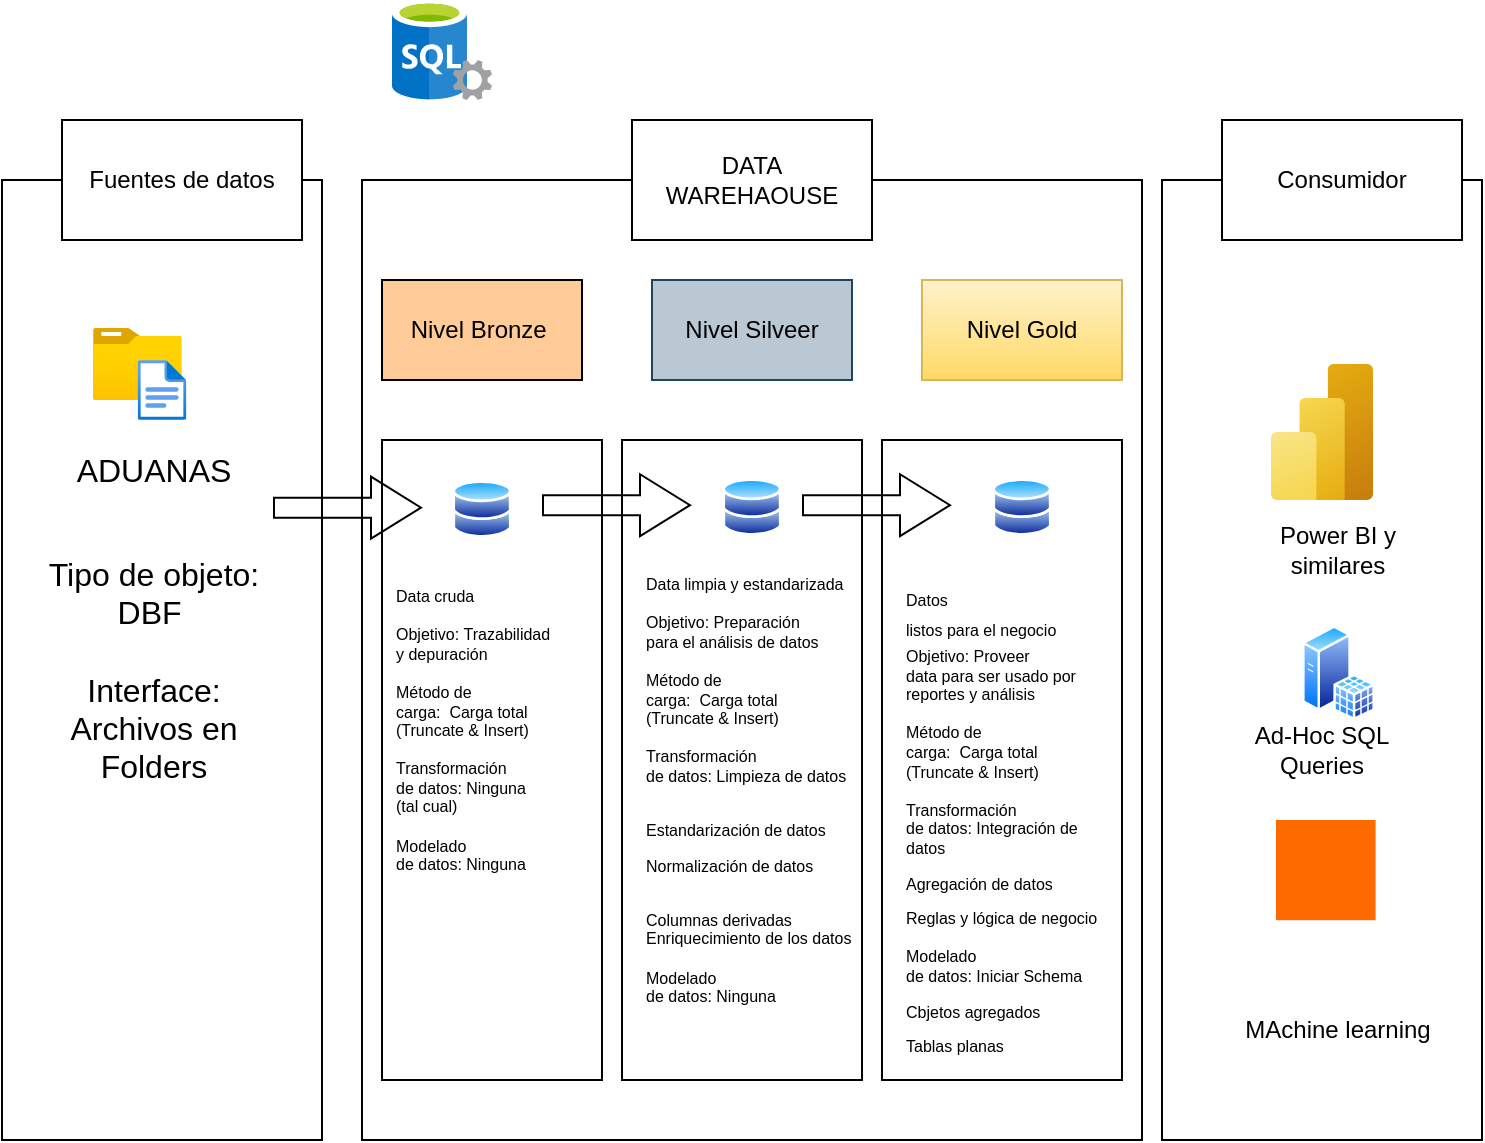 <mxfile version="28.2.8" pages="4">
  <diagram name="Grafico Datalytics" id="k0t5Bc4lqB6qjDR22VB7">
    <mxGraphModel grid="1" page="1" gridSize="10" guides="1" tooltips="1" connect="1" arrows="1" fold="1" pageScale="1" pageWidth="827" pageHeight="1169" math="0" shadow="0">
      <root>
        <mxCell id="0" />
        <mxCell id="1" parent="0" />
        <mxCell id="BYcrpTgke8AYGUvixIkE-1" value="" style="rounded=0;whiteSpace=wrap;html=1;" vertex="1" parent="1">
          <mxGeometry x="50" y="110" width="160" height="480" as="geometry" />
        </mxCell>
        <mxCell id="BYcrpTgke8AYGUvixIkE-2" value="Fuentes de datos" style="rounded=0;whiteSpace=wrap;html=1;" vertex="1" parent="1">
          <mxGeometry x="80" y="80" width="120" height="60" as="geometry" />
        </mxCell>
        <mxCell id="BYcrpTgke8AYGUvixIkE-4" value="" style="rounded=0;whiteSpace=wrap;html=1;" vertex="1" parent="1">
          <mxGeometry x="230" y="110" width="390" height="480" as="geometry" />
        </mxCell>
        <mxCell id="BYcrpTgke8AYGUvixIkE-5" value="DATA WAREHAOUSE" style="rounded=0;whiteSpace=wrap;html=1;" vertex="1" parent="1">
          <mxGeometry x="365" y="80" width="120" height="60" as="geometry" />
        </mxCell>
        <mxCell id="BYcrpTgke8AYGUvixIkE-6" value="" style="rounded=0;whiteSpace=wrap;html=1;" vertex="1" parent="1">
          <mxGeometry x="630" y="110" width="160" height="480" as="geometry" />
        </mxCell>
        <mxCell id="BYcrpTgke8AYGUvixIkE-7" value="Consumidor" style="rounded=0;whiteSpace=wrap;html=1;" vertex="1" parent="1">
          <mxGeometry x="660" y="80" width="120" height="60" as="geometry" />
        </mxCell>
        <mxCell id="BYcrpTgke8AYGUvixIkE-8" value="Nivel Bronze&amp;nbsp;" style="rounded=0;whiteSpace=wrap;html=1;labelBackgroundColor=none;fillColor=#FFCC99;" vertex="1" parent="1">
          <mxGeometry x="240" y="160" width="100" height="50" as="geometry" />
        </mxCell>
        <mxCell id="BYcrpTgke8AYGUvixIkE-9" value="" style="rounded=0;whiteSpace=wrap;html=1;" vertex="1" parent="1">
          <mxGeometry x="240" y="240" width="110" height="320" as="geometry" />
        </mxCell>
        <mxCell id="BYcrpTgke8AYGUvixIkE-10" value="Nivel Silveer" style="rounded=0;whiteSpace=wrap;html=1;fillColor=#bac8d3;strokeColor=#23445d;" vertex="1" parent="1">
          <mxGeometry x="375" y="160" width="100" height="50" as="geometry" />
        </mxCell>
        <mxCell id="BYcrpTgke8AYGUvixIkE-11" value="" style="rounded=0;whiteSpace=wrap;html=1;" vertex="1" parent="1">
          <mxGeometry x="360" y="240" width="120" height="320" as="geometry" />
        </mxCell>
        <mxCell id="BYcrpTgke8AYGUvixIkE-12" value="Nivel Gold" style="rounded=0;whiteSpace=wrap;html=1;fillColor=#fff2cc;gradientColor=#ffd966;strokeColor=#d6b656;" vertex="1" parent="1">
          <mxGeometry x="510" y="160" width="100" height="50" as="geometry" />
        </mxCell>
        <mxCell id="BYcrpTgke8AYGUvixIkE-13" value="" style="rounded=0;whiteSpace=wrap;html=1;" vertex="1" parent="1">
          <mxGeometry x="490" y="240" width="120" height="320" as="geometry" />
        </mxCell>
        <mxCell id="BYcrpTgke8AYGUvixIkE-14" value="" style="image;aspect=fixed;html=1;points=[];align=center;fontSize=12;image=img/lib/azure2/general/Folder_Blank.svg;" vertex="1" parent="1">
          <mxGeometry x="95.5" y="184" width="44.36" height="36" as="geometry" />
        </mxCell>
        <mxCell id="BYcrpTgke8AYGUvixIkE-16" value="" style="image;aspect=fixed;html=1;points=[];align=center;fontSize=12;image=img/lib/azure2/general/File.svg;" vertex="1" parent="1">
          <mxGeometry x="117.83" y="200" width="24.35" height="30" as="geometry" />
        </mxCell>
        <mxCell id="BYcrpTgke8AYGUvixIkE-17" value="ADUANAS" style="text;strokeColor=none;fillColor=none;html=1;align=center;verticalAlign=middle;whiteSpace=wrap;rounded=0;fontSize=16;" vertex="1" parent="1">
          <mxGeometry x="95.5" y="240" width="60" height="30" as="geometry" />
        </mxCell>
        <mxCell id="BYcrpTgke8AYGUvixIkE-18" value="Tipo de objeto: DBF&amp;nbsp;&lt;div&gt;&lt;br&gt;&lt;/div&gt;&lt;div&gt;Interface: Archivos en Folders&lt;/div&gt;" style="text;strokeColor=none;fillColor=none;html=1;align=center;verticalAlign=middle;whiteSpace=wrap;rounded=0;fontSize=16;" vertex="1" parent="1">
          <mxGeometry x="65.5" y="340" width="120" height="30" as="geometry" />
        </mxCell>
        <mxCell id="BYcrpTgke8AYGUvixIkE-20" value="" style="image;aspect=fixed;perimeter=ellipsePerimeter;html=1;align=center;shadow=0;dashed=0;spacingTop=3;image=img/lib/active_directory/databases.svg;" vertex="1" parent="1">
          <mxGeometry x="275.2" y="260" width="29.59" height="29" as="geometry" />
        </mxCell>
        <mxCell id="BYcrpTgke8AYGUvixIkE-21" value="" style="image;aspect=fixed;perimeter=ellipsePerimeter;html=1;align=center;shadow=0;dashed=0;spacingTop=3;image=img/lib/active_directory/databases.svg;" vertex="1" parent="1">
          <mxGeometry x="410.21" y="259" width="29.59" height="29" as="geometry" />
        </mxCell>
        <mxCell id="BYcrpTgke8AYGUvixIkE-22" value="" style="image;aspect=fixed;perimeter=ellipsePerimeter;html=1;align=center;shadow=0;dashed=0;spacingTop=3;image=img/lib/active_directory/databases.svg;" vertex="1" parent="1">
          <mxGeometry x="545.21" y="259" width="29.59" height="29" as="geometry" />
        </mxCell>
        <mxCell id="BYcrpTgke8AYGUvixIkE-25" value="" style="shape=flexArrow;endArrow=classic;html=1;rounded=0;fontSize=12;startSize=8;endSize=8;curved=1;" edge="1" parent="1">
          <mxGeometry width="50" height="50" relative="1" as="geometry">
            <mxPoint x="185.5" y="273.83" as="sourcePoint" />
            <mxPoint x="260" y="273.83" as="targetPoint" />
          </mxGeometry>
        </mxCell>
        <mxCell id="BYcrpTgke8AYGUvixIkE-26" value="" style="shape=flexArrow;endArrow=classic;html=1;rounded=0;fontSize=12;startSize=8;endSize=8;curved=1;" edge="1" parent="1">
          <mxGeometry width="50" height="50" relative="1" as="geometry">
            <mxPoint x="320" y="272.59" as="sourcePoint" />
            <mxPoint x="394.5" y="272.59" as="targetPoint" />
          </mxGeometry>
        </mxCell>
        <mxCell id="BYcrpTgke8AYGUvixIkE-27" value="" style="shape=flexArrow;endArrow=classic;html=1;rounded=0;fontSize=12;startSize=8;endSize=8;curved=1;" edge="1" parent="1">
          <mxGeometry width="50" height="50" relative="1" as="geometry">
            <mxPoint x="450" y="272.59" as="sourcePoint" />
            <mxPoint x="524.5" y="272.59" as="targetPoint" />
          </mxGeometry>
        </mxCell>
        <mxCell id="BYcrpTgke8AYGUvixIkE-28" value="Data cruda&lt;div&gt;&lt;br&gt;&lt;/div&gt;&lt;div&gt;Objetivo:&amp;nbsp;&lt;span style=&quot;font-family: Calibri, sans-serif; background-color: transparent; color: light-dark(rgb(0, 0, 0), rgb(255, 255, 255));&quot;&gt;Trazabilidad&lt;br&gt;y depuración&lt;/span&gt;&lt;/div&gt;&lt;div&gt;&lt;span style=&quot;font-family: Calibri, sans-serif; background-color: transparent; color: light-dark(rgb(0, 0, 0), rgb(255, 255, 255));&quot;&gt;&lt;br&gt;&lt;/span&gt;&lt;/div&gt;&lt;div&gt;&lt;span style=&quot;&quot;&gt;Método de&lt;/span&gt;&lt;br style=&quot;&quot;&gt;&lt;span style=&quot;&quot;&gt;carga:&amp;nbsp;&amp;nbsp;&lt;/span&gt;&lt;span style=&quot;font-family: Calibri, sans-serif; background-color: transparent; color: light-dark(rgb(0, 0, 0), rgb(255, 255, 255));&quot;&gt;&lt;/span&gt;&lt;span style=&quot;background-color: transparent; color: light-dark(rgb(0, 0, 0), rgb(255, 255, 255));&quot;&gt;Carga total&lt;/span&gt;&lt;/div&gt;&lt;span style=&quot;&quot;&gt;(Truncate &amp;amp; Insert)&lt;/span&gt;&lt;div&gt;&lt;div style=&quot;&quot;&gt;&lt;span&gt;&lt;br&gt;&lt;/span&gt;&lt;/div&gt;&lt;div style=&quot;&quot;&gt;&lt;span style=&quot;line-height: 107%;&quot;&gt;Transformación&lt;br&gt;de datos:&amp;nbsp;&lt;/span&gt;&lt;span&gt;&lt;/span&gt;&lt;span style=&quot;font-family: Calibri, sans-serif; background-color: transparent; color: light-dark(rgb(0, 0, 0), rgb(255, 255, 255));&quot;&gt;Ninguna&lt;br&gt;(tal cual)&lt;/span&gt;&lt;/div&gt;&lt;div style=&quot;&quot;&gt;&lt;span style=&quot;font-family: Calibri, sans-serif; background-color: transparent; color: light-dark(rgb(0, 0, 0), rgb(255, 255, 255));&quot;&gt;&lt;br&gt;&lt;/span&gt;&lt;/div&gt;&lt;div style=&quot;&quot;&gt;&lt;span style=&quot;line-height: 107%;&quot;&gt;Modelado&lt;br&gt;de datos:&amp;nbsp;&lt;/span&gt;&lt;span style=&quot;font-family: Calibri, sans-serif; background-color: transparent; color: light-dark(rgb(0, 0, 0), rgb(255, 255, 255));&quot;&gt;&lt;/span&gt;&lt;span style=&quot;font-family: Calibri, sans-serif; background-color: transparent; color: light-dark(rgb(0, 0, 0), rgb(255, 255, 255));&quot;&gt;Ninguna&lt;/span&gt;&lt;/div&gt;&lt;div style=&quot;&quot;&gt;&lt;span style=&quot;line-height: 107%;&quot;&gt;&lt;br&gt;&lt;/span&gt;&lt;/div&gt;&lt;div&gt;&lt;br&gt;&lt;/div&gt;&lt;/div&gt;" style="text;strokeColor=none;fillColor=none;html=1;align=left;verticalAlign=middle;whiteSpace=wrap;rounded=0;fontSize=8;" vertex="1" parent="1">
          <mxGeometry x="245.0" y="310" width="90" height="170" as="geometry" />
        </mxCell>
        <mxCell id="SUs7clr3V561iI14nnzC-6" value="&lt;span&gt;Data limpia y estandarizada&lt;/span&gt;&lt;br&gt;&lt;div&gt;&lt;br&gt;&lt;/div&gt;&lt;div&gt;Objetivo:&amp;nbsp;&lt;span style=&quot;font-family: Calibri, sans-serif; background-color: transparent; color: light-dark(rgb(0, 0, 0), rgb(255, 255, 255));&quot;&gt;Preparación&lt;br&gt;para el análisis de datos&lt;/span&gt;&lt;/div&gt;&lt;div&gt;&lt;span style=&quot;font-family: Calibri, sans-serif; background-color: transparent; color: light-dark(rgb(0, 0, 0), rgb(255, 255, 255));&quot;&gt;&lt;br&gt;&lt;/span&gt;&lt;/div&gt;&lt;div&gt;&lt;span style=&quot;&quot;&gt;Método de&lt;/span&gt;&lt;br style=&quot;&quot;&gt;&lt;span style=&quot;&quot;&gt;carga:&amp;nbsp;&amp;nbsp;&lt;/span&gt;&lt;span style=&quot;font-family: Calibri, sans-serif; background-color: transparent; color: light-dark(rgb(0, 0, 0), rgb(255, 255, 255));&quot;&gt;&lt;/span&gt;&lt;span style=&quot;background-color: transparent; color: light-dark(rgb(0, 0, 0), rgb(255, 255, 255));&quot;&gt;Carga total&lt;/span&gt;&lt;/div&gt;&lt;span style=&quot;&quot;&gt;(Truncate &amp;amp; Insert)&lt;/span&gt;&lt;div&gt;&lt;div style=&quot;&quot;&gt;&lt;span&gt;&lt;br&gt;&lt;/span&gt;&lt;/div&gt;&lt;div style=&quot;&quot;&gt;&lt;span style=&quot;line-height: 107%;&quot;&gt;Transformación&lt;br&gt;de datos:&amp;nbsp;&lt;/span&gt;&lt;span style=&quot;background-color: transparent; color: light-dark(rgb(0, 0, 0), rgb(255, 255, 255));&quot;&gt;Limpieza de datos&lt;/span&gt;&lt;/div&gt;&lt;br&gt;&lt;p class=&quot;MsoNormal&quot;&gt;Estandarización de datos&lt;/p&gt;&lt;p class=&quot;MsoNormal&quot;&gt;Normalización de datos&lt;/p&gt;&lt;br&gt;&lt;span style=&quot;line-height: 107%; font-family: Calibri, sans-serif;&quot;&gt;Columnas derivadas Enriquecimiento de los datos&lt;/span&gt;&lt;div style=&quot;&quot;&gt;&lt;span style=&quot;font-family: Calibri, sans-serif; background-color: transparent; color: light-dark(rgb(0, 0, 0), rgb(255, 255, 255));&quot;&gt;&lt;br&gt;&lt;/span&gt;&lt;/div&gt;&lt;div style=&quot;&quot;&gt;&lt;span style=&quot;line-height: 107%;&quot;&gt;Modelado&lt;br&gt;de datos:&amp;nbsp;&lt;/span&gt;&lt;span style=&quot;font-family: Calibri, sans-serif; background-color: transparent; color: light-dark(rgb(0, 0, 0), rgb(255, 255, 255));&quot;&gt;&lt;/span&gt;&lt;span style=&quot;font-family: Calibri, sans-serif; background-color: transparent; color: light-dark(rgb(0, 0, 0), rgb(255, 255, 255));&quot;&gt;Ninguna&lt;/span&gt;&lt;/div&gt;&lt;div style=&quot;&quot;&gt;&lt;span style=&quot;line-height: 107%;&quot;&gt;&lt;br&gt;&lt;/span&gt;&lt;/div&gt;&lt;div&gt;&lt;br&gt;&lt;/div&gt;&lt;/div&gt;" style="text;strokeColor=none;fillColor=none;html=1;align=left;verticalAlign=middle;whiteSpace=wrap;rounded=0;fontSize=8;" vertex="1" parent="1">
          <mxGeometry x="370" y="290" width="110" height="270" as="geometry" />
        </mxCell>
        <mxCell id="SUs7clr3V561iI14nnzC-7" value="&lt;span style=&quot;line-height: 15.693px;&quot;&gt;Datos&lt;br&gt;listos para el negocio&lt;/span&gt;&lt;div&gt;&lt;div&gt;&lt;span style=&quot;background-color: transparent; color: light-dark(rgb(0, 0, 0), rgb(255, 255, 255));&quot;&gt;Objetivo:&amp;nbsp;&lt;/span&gt;&lt;span style=&quot;background-color: transparent; color: light-dark(rgb(0, 0, 0), rgb(255, 255, 255)); font-family: Calibri, sans-serif;&quot;&gt;Proveer&lt;/span&gt;&lt;/div&gt;&lt;div&gt;&lt;span style=&quot;font-family: Calibri, sans-serif; background-color: transparent; color: light-dark(rgb(0, 0, 0), rgb(255, 255, 255));&quot;&gt;data para ser usado por reportes y análisis&lt;/span&gt;&lt;/div&gt;&lt;div&gt;&lt;span style=&quot;font-family: Calibri, sans-serif; background-color: transparent; color: light-dark(rgb(0, 0, 0), rgb(255, 255, 255));&quot;&gt;&lt;br&gt;&lt;/span&gt;&lt;/div&gt;&lt;div&gt;&lt;span style=&quot;&quot;&gt;Método de&lt;/span&gt;&lt;br style=&quot;&quot;&gt;&lt;span style=&quot;&quot;&gt;carga:&amp;nbsp;&amp;nbsp;&lt;/span&gt;&lt;span style=&quot;font-family: Calibri, sans-serif; background-color: transparent; color: light-dark(rgb(0, 0, 0), rgb(255, 255, 255));&quot;&gt;&lt;/span&gt;&lt;span style=&quot;background-color: transparent; color: light-dark(rgb(0, 0, 0), rgb(255, 255, 255));&quot;&gt;Carga total&lt;/span&gt;&lt;/div&gt;&lt;span style=&quot;&quot;&gt;(Truncate &amp;amp; Insert)&lt;/span&gt;&lt;div&gt;&lt;div style=&quot;&quot;&gt;&lt;span&gt;&lt;br&gt;&lt;/span&gt;&lt;/div&gt;&lt;div style=&quot;&quot;&gt;&lt;span style=&quot;line-height: 107%;&quot;&gt;Transformación&lt;br&gt;de datos:&amp;nbsp;&lt;/span&gt;&lt;span style=&quot;background-color: transparent; color: light-dark(rgb(0, 0, 0), rgb(255, 255, 255));&quot;&gt;Integración de datos&lt;/span&gt;&lt;/div&gt;&lt;p class=&quot;MsoNormal&quot;&gt;Agregación de datos&lt;/p&gt;&lt;span style=&quot;line-height: 107%; font-family: Calibri, sans-serif;&quot;&gt;Reglas y lógica de negocio&lt;/span&gt;&lt;div style=&quot;&quot;&gt;&lt;span style=&quot;font-family: Calibri, sans-serif; background-color: transparent; color: light-dark(rgb(0, 0, 0), rgb(255, 255, 255));&quot;&gt;&lt;br&gt;&lt;/span&gt;&lt;/div&gt;&lt;div style=&quot;&quot;&gt;&lt;span style=&quot;line-height: 107%;&quot;&gt;Modelado&lt;br&gt;de datos:&amp;nbsp;&lt;/span&gt;&lt;span style=&quot;background-color: transparent; color: light-dark(rgb(0, 0, 0), rgb(255, 255, 255));&quot;&gt;Iniciar Schema&lt;/span&gt;&lt;/div&gt;&lt;p class=&quot;MsoNormal&quot;&gt;Cbjetos agregados&lt;/p&gt;&lt;span style=&quot;line-height: 107%; font-family: Calibri, sans-serif;&quot;&gt;Tablas planas&lt;/span&gt;&lt;div style=&quot;&quot;&gt;&lt;br&gt;&lt;/div&gt;&lt;/div&gt;&lt;/div&gt;" style="text;strokeColor=none;fillColor=none;html=1;align=left;verticalAlign=middle;whiteSpace=wrap;rounded=0;fontSize=8;" vertex="1" parent="1">
          <mxGeometry x="500" y="300" width="100" height="270" as="geometry" />
        </mxCell>
        <mxCell id="SUs7clr3V561iI14nnzC-11" value="" style="image;aspect=fixed;html=1;points=[];align=center;fontSize=12;image=img/lib/azure2/analytics/Power_BI_Embedded.svg;" vertex="1" parent="1">
          <mxGeometry x="684.5" y="202" width="51" height="68" as="geometry" />
        </mxCell>
        <mxCell id="SUs7clr3V561iI14nnzC-12" value="" style="image;aspect=fixed;perimeter=ellipsePerimeter;html=1;align=center;shadow=0;dashed=0;spacingTop=3;image=img/lib/active_directory/sql_server.svg;" vertex="1" parent="1">
          <mxGeometry x="700" y="332.6" width="36.5" height="47.4" as="geometry" />
        </mxCell>
        <mxCell id="SUs7clr3V561iI14nnzC-13" value="" style="points=[];aspect=fixed;html=1;align=center;shadow=0;dashed=0;fillColor=#FF6A00;strokeColor=none;shape=mxgraph.alibaba_cloud.machine_learning;" vertex="1" parent="1">
          <mxGeometry x="687" y="430" width="49.8" height="50.1" as="geometry" />
        </mxCell>
        <mxCell id="SUs7clr3V561iI14nnzC-14" value="Power BI y similares" style="text;strokeColor=none;fillColor=none;html=1;align=center;verticalAlign=middle;whiteSpace=wrap;rounded=0;fontSize=12;" vertex="1" parent="1">
          <mxGeometry x="663.25" y="280" width="110" height="30" as="geometry" />
        </mxCell>
        <mxCell id="SUs7clr3V561iI14nnzC-16" value="Ad-Hoc SQL Queries" style="text;strokeColor=none;fillColor=none;html=1;align=center;verticalAlign=middle;whiteSpace=wrap;rounded=0;fontSize=12;" vertex="1" parent="1">
          <mxGeometry x="655" y="380" width="110" height="30" as="geometry" />
        </mxCell>
        <mxCell id="SUs7clr3V561iI14nnzC-17" value="MAchine learning" style="text;strokeColor=none;fillColor=none;html=1;align=center;verticalAlign=middle;whiteSpace=wrap;rounded=0;fontSize=12;" vertex="1" parent="1">
          <mxGeometry x="663.25" y="520" width="110" height="30" as="geometry" />
        </mxCell>
        <mxCell id="SUs7clr3V561iI14nnzC-18" value="" style="image;sketch=0;aspect=fixed;html=1;points=[];align=center;fontSize=12;image=img/lib/mscae/SQL_Servers.svg;" vertex="1" parent="1">
          <mxGeometry x="245" y="20" width="50" height="50" as="geometry" />
        </mxCell>
      </root>
    </mxGraphModel>
  </diagram>
  <diagram id="FdQhmx9BEKQn4voVZ6g8" name="Bronce">
    <mxGraphModel grid="1" page="1" gridSize="10" guides="1" tooltips="1" connect="1" arrows="1" fold="1" pageScale="1" pageWidth="827" pageHeight="1169" math="0" shadow="0">
      <root>
        <mxCell id="0" />
        <mxCell id="1" parent="0" />
        <mxCell id="3x4oLGzxeqV73HAgwKro-2" value="" style="rounded=0;whiteSpace=wrap;html=1;" vertex="1" parent="1">
          <mxGeometry x="220" y="230" width="130" height="390" as="geometry" />
        </mxCell>
        <mxCell id="klRswNUBa3ZaZnGJw5Bl-1" value="" style="rounded=0;whiteSpace=wrap;html=1;" vertex="1" parent="1">
          <mxGeometry x="385" y="230" width="145" height="390" as="geometry" />
        </mxCell>
        <mxCell id="_f83ypeLm3wqcvdatoid-1" value="" style="rounded=0;whiteSpace=wrap;html=1;" vertex="1" parent="1">
          <mxGeometry x="20" y="170" width="130" height="450" as="geometry" />
        </mxCell>
        <mxCell id="_f83ypeLm3wqcvdatoid-2" value="" style="rounded=1;whiteSpace=wrap;html=1;" vertex="1" parent="1">
          <mxGeometry x="25" y="140" width="120" height="60" as="geometry" />
        </mxCell>
        <mxCell id="_f83ypeLm3wqcvdatoid-3" value="Source/Fuente" style="text;strokeColor=none;fillColor=none;html=1;align=center;verticalAlign=middle;whiteSpace=wrap;rounded=0;fontSize=16;" vertex="1" parent="1">
          <mxGeometry x="60" y="155" width="60" height="30" as="geometry" />
        </mxCell>
        <mxCell id="3x4oLGzxeqV73HAgwKro-7" style="edgeStyle=none;curved=1;rounded=0;orthogonalLoop=1;jettySize=auto;html=1;entryX=0;entryY=0.5;entryDx=0;entryDy=0;fontSize=12;startSize=8;endSize=8;" edge="1" parent="1" source="z5qhJbjZglnT_zw3BjJ3-1" target="3x4oLGzxeqV73HAgwKro-5">
          <mxGeometry relative="1" as="geometry" />
        </mxCell>
        <mxCell id="3x4oLGzxeqV73HAgwKro-8" style="edgeStyle=none;curved=1;rounded=0;orthogonalLoop=1;jettySize=auto;html=1;entryX=0;entryY=0.5;entryDx=0;entryDy=0;fontSize=12;startSize=8;endSize=8;" edge="1" parent="1" source="z5qhJbjZglnT_zw3BjJ3-1" target="3x4oLGzxeqV73HAgwKro-6">
          <mxGeometry relative="1" as="geometry" />
        </mxCell>
        <mxCell id="z5qhJbjZglnT_zw3BjJ3-1" value="" style="image;aspect=fixed;html=1;points=[];align=center;fontSize=12;image=img/lib/azure2/general/Folder_Blank.svg;" vertex="1" parent="1">
          <mxGeometry x="55" y="341.31" width="60" height="48.69" as="geometry" />
        </mxCell>
        <mxCell id="3x4oLGzxeqV73HAgwKro-1" value="ADUANAS" style="text;strokeColor=none;fillColor=none;html=1;align=center;verticalAlign=middle;whiteSpace=wrap;rounded=0;fontSize=16;" vertex="1" parent="1">
          <mxGeometry x="55" y="400" width="60" height="30" as="geometry" />
        </mxCell>
        <mxCell id="3x4oLGzxeqV73HAgwKro-3" value="" style="rounded=0;whiteSpace=wrap;html=1;fillColor=#ffe6cc;strokeColor=#d79b00;" vertex="1" parent="1">
          <mxGeometry x="220" y="155" width="140" height="55" as="geometry" />
        </mxCell>
        <mxCell id="3x4oLGzxeqV73HAgwKro-4" value="Capa Bronce" style="text;strokeColor=none;fillColor=none;html=1;align=center;verticalAlign=middle;whiteSpace=wrap;rounded=0;fontSize=16;" vertex="1" parent="1">
          <mxGeometry x="240" y="162.5" width="100" height="40" as="geometry" />
        </mxCell>
        <mxCell id="klRswNUBa3ZaZnGJw5Bl-7" style="edgeStyle=orthogonalEdgeStyle;rounded=0;orthogonalLoop=1;jettySize=auto;html=1;" edge="1" parent="1" source="3x4oLGzxeqV73HAgwKro-5" target="klRswNUBa3ZaZnGJw5Bl-4">
          <mxGeometry relative="1" as="geometry" />
        </mxCell>
        <mxCell id="3x4oLGzxeqV73HAgwKro-5" value="TBSemana1&lt;div&gt;TBSemana2&lt;/div&gt;&lt;div&gt;TBSemana3&lt;/div&gt;&lt;div&gt;.&lt;/div&gt;&lt;div&gt;.&lt;/div&gt;&lt;div&gt;.&lt;/div&gt;" style="rounded=1;whiteSpace=wrap;html=1;fillColor=#ffe6cc;strokeColor=#d79b00;" vertex="1" parent="1">
          <mxGeometry x="232.5" y="280" width="105" height="110" as="geometry" />
        </mxCell>
        <mxCell id="klRswNUBa3ZaZnGJw5Bl-8" style="edgeStyle=orthogonalEdgeStyle;rounded=0;orthogonalLoop=1;jettySize=auto;html=1;entryX=0;entryY=0.5;entryDx=0;entryDy=0;" edge="1" parent="1" source="3x4oLGzxeqV73HAgwKro-6" target="klRswNUBa3ZaZnGJw5Bl-5">
          <mxGeometry relative="1" as="geometry" />
        </mxCell>
        <mxCell id="3x4oLGzxeqV73HAgwKro-6" value="TB_Base" style="rounded=1;whiteSpace=wrap;html=1;fillColor=#ffe6cc;strokeColor=#d79b00;" vertex="1" parent="1">
          <mxGeometry x="225" y="450" width="120" height="50" as="geometry" />
        </mxCell>
        <mxCell id="klRswNUBa3ZaZnGJw5Bl-2" value="" style="rounded=0;whiteSpace=wrap;html=1;fillColor=#bac8d3;strokeColor=#23445d;" vertex="1" parent="1">
          <mxGeometry x="385" y="155" width="145" height="55" as="geometry" />
        </mxCell>
        <mxCell id="klRswNUBa3ZaZnGJw5Bl-3" value="Capa Silver" style="text;strokeColor=none;fillColor=none;html=1;align=center;verticalAlign=middle;whiteSpace=wrap;rounded=0;fontSize=16;" vertex="1" parent="1">
          <mxGeometry x="407.5" y="162.5" width="100" height="40" as="geometry" />
        </mxCell>
        <mxCell id="klRswNUBa3ZaZnGJw5Bl-4" value="TB_Mes" style="rounded=1;whiteSpace=wrap;html=1;fillColor=#bac8d3;strokeColor=#23445d;" vertex="1" parent="1">
          <mxGeometry x="397.5" y="310" width="120" height="50" as="geometry" />
        </mxCell>
        <mxCell id="zzEH7PjhBEPevIOn8yB8-9" style="edgeStyle=orthogonalEdgeStyle;rounded=0;orthogonalLoop=1;jettySize=auto;html=1;entryX=0.5;entryY=1;entryDx=0;entryDy=0;" edge="1" parent="1" source="klRswNUBa3ZaZnGJw5Bl-5" target="klRswNUBa3ZaZnGJw5Bl-4">
          <mxGeometry relative="1" as="geometry" />
        </mxCell>
        <mxCell id="klRswNUBa3ZaZnGJw5Bl-5" value="TB_Base" style="rounded=1;whiteSpace=wrap;html=1;fillColor=#bac8d3;strokeColor=#23445d;" vertex="1" parent="1">
          <mxGeometry x="397.5" y="450" width="120" height="50" as="geometry" />
        </mxCell>
        <mxCell id="zzEH7PjhBEPevIOn8yB8-2" value="" style="rounded=0;whiteSpace=wrap;html=1;" vertex="1" parent="1">
          <mxGeometry x="600" y="230" width="145" height="390" as="geometry" />
        </mxCell>
        <mxCell id="zzEH7PjhBEPevIOn8yB8-3" value="" style="rounded=0;whiteSpace=wrap;html=1;fillColor=#fff2cc;strokeColor=#d6b656;gradientColor=#ffd966;" vertex="1" parent="1">
          <mxGeometry x="600" y="155" width="145" height="55" as="geometry" />
        </mxCell>
        <mxCell id="zzEH7PjhBEPevIOn8yB8-4" value="Capa Silver" style="text;strokeColor=#d6b656;fillColor=#fff2cc;html=1;align=center;verticalAlign=middle;whiteSpace=wrap;rounded=0;fontSize=16;gradientColor=#ffd966;" vertex="1" parent="1">
          <mxGeometry x="622.5" y="162.5" width="100" height="40" as="geometry" />
        </mxCell>
        <mxCell id="zzEH7PjhBEPevIOn8yB8-5" value="Reporet Por RUC y fecha" style="rounded=1;whiteSpace=wrap;html=1;fillColor=#fff2cc;strokeColor=#d6b656;gradientColor=#ffd966;" vertex="1" parent="1">
          <mxGeometry x="612.5" y="310" width="120" height="50" as="geometry" />
        </mxCell>
        <mxCell id="zzEH7PjhBEPevIOn8yB8-6" value="reporte por Partida y Fecha" style="rounded=1;whiteSpace=wrap;html=1;fillColor=#fff2cc;strokeColor=#d6b656;gradientColor=#ffd966;" vertex="1" parent="1">
          <mxGeometry x="612.5" y="450" width="120" height="50" as="geometry" />
        </mxCell>
        <mxCell id="zzEH7PjhBEPevIOn8yB8-7" value="" style="endArrow=classic;html=1;rounded=0;exitX=1;exitY=0.5;exitDx=0;exitDy=0;entryX=0;entryY=0.5;entryDx=0;entryDy=0;" edge="1" parent="1" source="klRswNUBa3ZaZnGJw5Bl-4" target="zzEH7PjhBEPevIOn8yB8-5">
          <mxGeometry width="50" height="50" relative="1" as="geometry">
            <mxPoint x="610" y="410" as="sourcePoint" />
            <mxPoint x="660" y="360" as="targetPoint" />
          </mxGeometry>
        </mxCell>
        <mxCell id="zzEH7PjhBEPevIOn8yB8-8" value="" style="endArrow=classic;html=1;rounded=0;exitX=1;exitY=0.5;exitDx=0;exitDy=0;entryX=0;entryY=0.5;entryDx=0;entryDy=0;" edge="1" parent="1" source="klRswNUBa3ZaZnGJw5Bl-4" target="zzEH7PjhBEPevIOn8yB8-6">
          <mxGeometry width="50" height="50" relative="1" as="geometry">
            <mxPoint x="640" y="470" as="sourcePoint" />
            <mxPoint x="735" y="470" as="targetPoint" />
          </mxGeometry>
        </mxCell>
        <mxCell id="zzEH7PjhBEPevIOn8yB8-10" style="edgeStyle=orthogonalEdgeStyle;rounded=0;orthogonalLoop=1;jettySize=auto;html=1;exitX=0.5;exitY=0;exitDx=0;exitDy=0;entryX=0.25;entryY=0;entryDx=0;entryDy=0;" edge="1" parent="1" source="3x4oLGzxeqV73HAgwKro-1" target="3x4oLGzxeqV73HAgwKro-1">
          <mxGeometry relative="1" as="geometry" />
        </mxCell>
      </root>
    </mxGraphModel>
  </diagram>
  <diagram id="HAgKbY3e1Gb8nMwrpq0x" name="Silver">
    <mxGraphModel grid="1" page="1" gridSize="10" guides="1" tooltips="1" connect="1" arrows="1" fold="1" pageScale="1" pageWidth="827" pageHeight="1169" math="0" shadow="0">
      <root>
        <mxCell id="0" />
        <mxCell id="1" parent="0" />
        <mxCell id="TksRz0OcpW6hrNUmPcMd-1" value="Tabla de Hechos" style="swimlane;fontStyle=0;childLayout=stackLayout;horizontal=1;startSize=26;horizontalStack=0;resizeParent=1;resizeParentMax=0;resizeLast=0;collapsible=1;marginBottom=0;align=center;fontSize=14;" vertex="1" parent="1">
          <mxGeometry x="130" y="270" width="160" height="56" as="geometry" />
        </mxCell>
        <mxCell id="TksRz0OcpW6hrNUmPcMd-2" value="Columa de hechos1" style="text;strokeColor=none;fillColor=none;spacingLeft=4;spacingRight=4;overflow=hidden;rotatable=0;points=[[0,0.5],[1,0.5]];portConstraint=eastwest;fontSize=12;whiteSpace=wrap;html=1;" vertex="1" parent="TksRz0OcpW6hrNUmPcMd-1">
          <mxGeometry y="26" width="160" height="30" as="geometry" />
        </mxCell>
        <mxCell id="TksRz0OcpW6hrNUmPcMd-5" value="Tablas Base" style="swimlane;fontStyle=0;childLayout=stackLayout;horizontal=1;startSize=26;horizontalStack=0;resizeParent=1;resizeParentMax=0;resizeLast=0;collapsible=1;marginBottom=0;align=center;fontSize=14;" vertex="1" parent="1">
          <mxGeometry x="130" y="400" width="160" height="56" as="geometry" />
        </mxCell>
        <mxCell id="TksRz0OcpW6hrNUmPcMd-6" value="Columna de Aduanas, etc." style="text;strokeColor=none;fillColor=none;spacingLeft=4;spacingRight=4;overflow=hidden;rotatable=0;points=[[0,0.5],[1,0.5]];portConstraint=eastwest;fontSize=12;whiteSpace=wrap;html=1;" vertex="1" parent="TksRz0OcpW6hrNUmPcMd-5">
          <mxGeometry y="26" width="160" height="30" as="geometry" />
        </mxCell>
        <mxCell id="TksRz0OcpW6hrNUmPcMd-7" style="edgeStyle=none;curved=1;rounded=0;orthogonalLoop=1;jettySize=auto;html=1;entryX=0.5;entryY=1.133;entryDx=0;entryDy=0;entryPerimeter=0;fontSize=12;startSize=8;endSize=8;" edge="1" parent="1" source="TksRz0OcpW6hrNUmPcMd-5" target="TksRz0OcpW6hrNUmPcMd-2">
          <mxGeometry relative="1" as="geometry" />
        </mxCell>
        <mxCell id="TksRz0OcpW6hrNUmPcMd-8" value="Se debe describir las posibles relaciones que se observen entre tablas haceindo el grafico" style="text;strokeColor=none;fillColor=none;html=1;align=center;verticalAlign=middle;whiteSpace=wrap;rounded=0;fontSize=16;" vertex="1" parent="1">
          <mxGeometry x="110" y="200" width="250" height="30" as="geometry" />
        </mxCell>
        <mxCell id="nhE_RGVRvqbCtgZMuWK_-1" value="MODELO DE INTEGRACIÓN" style="rounded=0;whiteSpace=wrap;html=1;fontSize=16;" vertex="1" parent="1">
          <mxGeometry x="-200" y="50" width="120" height="60" as="geometry" />
        </mxCell>
      </root>
    </mxGraphModel>
  </diagram>
  <diagram id="Wqr3RrsBwrNr0jVz1JNb" name="data mart">
    <mxGraphModel grid="1" page="1" gridSize="10" guides="1" tooltips="1" connect="1" arrows="1" fold="1" pageScale="1" pageWidth="827" pageHeight="1169" math="0" shadow="0">
      <root>
        <mxCell id="0" />
        <mxCell id="1" parent="0" />
        <mxCell id="w-IJgrqhQZXjBG_wy0lS-5" value="Tabla de hechos" style="shape=table;startSize=30;container=1;collapsible=1;childLayout=tableLayout;fixedRows=1;rowLines=0;fontStyle=1;align=center;resizeLast=1;html=1;fontSize=8;" vertex="1" parent="1">
          <mxGeometry x="290" y="18" width="94" height="432" as="geometry">
            <mxRectangle x="30" y="50" width="180" height="30" as="alternateBounds" />
          </mxGeometry>
        </mxCell>
        <mxCell id="w-IJgrqhQZXjBG_wy0lS-6" value="" style="shape=tableRow;horizontal=0;startSize=0;swimlaneHead=0;swimlaneBody=0;fillColor=none;collapsible=0;dropTarget=0;points=[[0,0.5],[1,0.5]];portConstraint=eastwest;top=0;left=0;right=0;bottom=1;fontSize=8;" vertex="1" parent="w-IJgrqhQZXjBG_wy0lS-5">
          <mxGeometry y="30" width="94" height="16" as="geometry" />
        </mxCell>
        <mxCell id="w-IJgrqhQZXjBG_wy0lS-7" value="PK" style="shape=partialRectangle;connectable=0;fillColor=none;top=0;left=0;bottom=0;right=0;fontStyle=1;overflow=hidden;whiteSpace=wrap;html=1;fontSize=8;" vertex="1" parent="w-IJgrqhQZXjBG_wy0lS-6">
          <mxGeometry width="30" height="16" as="geometry">
            <mxRectangle width="30" height="16" as="alternateBounds" />
          </mxGeometry>
        </mxCell>
        <mxCell id="w-IJgrqhQZXjBG_wy0lS-8" value="customer_key" style="shape=partialRectangle;connectable=0;fillColor=none;top=0;left=0;bottom=0;right=0;align=left;spacingLeft=6;fontStyle=5;overflow=hidden;whiteSpace=wrap;html=1;fontSize=8;" vertex="1" parent="w-IJgrqhQZXjBG_wy0lS-6">
          <mxGeometry x="30" width="64" height="16" as="geometry">
            <mxRectangle width="64" height="16" as="alternateBounds" />
          </mxGeometry>
        </mxCell>
        <mxCell id="w-IJgrqhQZXjBG_wy0lS-9" value="" style="shape=tableRow;horizontal=0;startSize=0;swimlaneHead=0;swimlaneBody=0;fillColor=none;collapsible=0;dropTarget=0;points=[[0,0.5],[1,0.5]];portConstraint=eastwest;top=0;left=0;right=0;bottom=0;fontSize=8;" vertex="1" parent="w-IJgrqhQZXjBG_wy0lS-5">
          <mxGeometry y="46" width="94" height="14" as="geometry" />
        </mxCell>
        <mxCell id="w-IJgrqhQZXjBG_wy0lS-10" value="" style="shape=partialRectangle;connectable=0;fillColor=none;top=0;left=0;bottom=0;right=0;editable=1;overflow=hidden;whiteSpace=wrap;html=1;fontSize=8;" vertex="1" parent="w-IJgrqhQZXjBG_wy0lS-9">
          <mxGeometry width="30" height="14" as="geometry">
            <mxRectangle width="30" height="14" as="alternateBounds" />
          </mxGeometry>
        </mxCell>
        <mxCell id="w-IJgrqhQZXjBG_wy0lS-11" value="customer_ID" style="shape=partialRectangle;connectable=0;fillColor=none;top=0;left=0;bottom=0;right=0;align=left;spacingLeft=6;overflow=hidden;whiteSpace=wrap;html=1;fontSize=8;" vertex="1" parent="w-IJgrqhQZXjBG_wy0lS-9">
          <mxGeometry x="30" width="64" height="14" as="geometry">
            <mxRectangle width="64" height="14" as="alternateBounds" />
          </mxGeometry>
        </mxCell>
        <mxCell id="w-IJgrqhQZXjBG_wy0lS-12" value="" style="shape=tableRow;horizontal=0;startSize=0;swimlaneHead=0;swimlaneBody=0;fillColor=none;collapsible=0;dropTarget=0;points=[[0,0.5],[1,0.5]];portConstraint=eastwest;top=0;left=0;right=0;bottom=0;fontSize=8;" vertex="1" parent="w-IJgrqhQZXjBG_wy0lS-5">
          <mxGeometry y="60" width="94" height="14" as="geometry" />
        </mxCell>
        <mxCell id="w-IJgrqhQZXjBG_wy0lS-13" value="" style="shape=partialRectangle;connectable=0;fillColor=none;top=0;left=0;bottom=0;right=0;editable=1;overflow=hidden;whiteSpace=wrap;html=1;fontSize=8;" vertex="1" parent="w-IJgrqhQZXjBG_wy0lS-12">
          <mxGeometry width="30" height="14" as="geometry">
            <mxRectangle width="30" height="14" as="alternateBounds" />
          </mxGeometry>
        </mxCell>
        <mxCell id="w-IJgrqhQZXjBG_wy0lS-14" value="Customer_number" style="shape=partialRectangle;connectable=0;fillColor=none;top=0;left=0;bottom=0;right=0;align=left;spacingLeft=6;overflow=hidden;whiteSpace=wrap;html=1;fontSize=8;" vertex="1" parent="w-IJgrqhQZXjBG_wy0lS-12">
          <mxGeometry x="30" width="64" height="14" as="geometry">
            <mxRectangle width="64" height="14" as="alternateBounds" />
          </mxGeometry>
        </mxCell>
        <mxCell id="w-IJgrqhQZXjBG_wy0lS-15" value="" style="shape=tableRow;horizontal=0;startSize=0;swimlaneHead=0;swimlaneBody=0;fillColor=none;collapsible=0;dropTarget=0;points=[[0,0.5],[1,0.5]];portConstraint=eastwest;top=0;left=0;right=0;bottom=0;fontSize=8;" vertex="1" parent="w-IJgrqhQZXjBG_wy0lS-5">
          <mxGeometry y="74" width="94" height="14" as="geometry" />
        </mxCell>
        <mxCell id="w-IJgrqhQZXjBG_wy0lS-16" value="" style="shape=partialRectangle;connectable=0;fillColor=none;top=0;left=0;bottom=0;right=0;editable=1;overflow=hidden;whiteSpace=wrap;html=1;fontSize=8;" vertex="1" parent="w-IJgrqhQZXjBG_wy0lS-15">
          <mxGeometry width="30" height="14" as="geometry">
            <mxRectangle width="30" height="14" as="alternateBounds" />
          </mxGeometry>
        </mxCell>
        <mxCell id="w-IJgrqhQZXjBG_wy0lS-17" value="Row 3" style="shape=partialRectangle;connectable=0;fillColor=none;top=0;left=0;bottom=0;right=0;align=left;spacingLeft=6;overflow=hidden;whiteSpace=wrap;html=1;fontSize=8;" vertex="1" parent="w-IJgrqhQZXjBG_wy0lS-15">
          <mxGeometry x="30" width="64" height="14" as="geometry">
            <mxRectangle width="64" height="14" as="alternateBounds" />
          </mxGeometry>
        </mxCell>
        <mxCell id="w-IJgrqhQZXjBG_wy0lS-39" style="shape=tableRow;horizontal=0;startSize=0;swimlaneHead=0;swimlaneBody=0;fillColor=none;collapsible=0;dropTarget=0;points=[[0,0.5],[1,0.5]];portConstraint=eastwest;top=0;left=0;right=0;bottom=0;fontSize=8;" vertex="1" parent="w-IJgrqhQZXjBG_wy0lS-5">
          <mxGeometry y="88" width="94" height="24" as="geometry" />
        </mxCell>
        <mxCell id="w-IJgrqhQZXjBG_wy0lS-40" style="shape=partialRectangle;connectable=0;fillColor=none;top=0;left=0;bottom=0;right=0;editable=1;overflow=hidden;whiteSpace=wrap;html=1;fontSize=8;" vertex="1" parent="w-IJgrqhQZXjBG_wy0lS-39">
          <mxGeometry width="30" height="24" as="geometry">
            <mxRectangle width="30" height="24" as="alternateBounds" />
          </mxGeometry>
        </mxCell>
        <mxCell id="w-IJgrqhQZXjBG_wy0lS-41" value="5" style="shape=partialRectangle;connectable=0;fillColor=none;top=0;left=0;bottom=0;right=0;align=left;spacingLeft=6;overflow=hidden;whiteSpace=wrap;html=1;fontSize=8;" vertex="1" parent="w-IJgrqhQZXjBG_wy0lS-39">
          <mxGeometry x="30" width="64" height="24" as="geometry">
            <mxRectangle width="64" height="24" as="alternateBounds" />
          </mxGeometry>
        </mxCell>
        <mxCell id="w-IJgrqhQZXjBG_wy0lS-42" style="shape=tableRow;horizontal=0;startSize=0;swimlaneHead=0;swimlaneBody=0;fillColor=none;collapsible=0;dropTarget=0;points=[[0,0.5],[1,0.5]];portConstraint=eastwest;top=0;left=0;right=0;bottom=0;fontSize=8;" vertex="1" parent="w-IJgrqhQZXjBG_wy0lS-5">
          <mxGeometry y="112" width="94" height="16" as="geometry" />
        </mxCell>
        <mxCell id="w-IJgrqhQZXjBG_wy0lS-43" style="shape=partialRectangle;connectable=0;fillColor=none;top=0;left=0;bottom=0;right=0;editable=1;overflow=hidden;whiteSpace=wrap;html=1;fontSize=8;" vertex="1" parent="w-IJgrqhQZXjBG_wy0lS-42">
          <mxGeometry width="30" height="16" as="geometry">
            <mxRectangle width="30" height="16" as="alternateBounds" />
          </mxGeometry>
        </mxCell>
        <mxCell id="w-IJgrqhQZXjBG_wy0lS-44" value="6" style="shape=partialRectangle;connectable=0;fillColor=none;top=0;left=0;bottom=0;right=0;align=left;spacingLeft=6;overflow=hidden;whiteSpace=wrap;html=1;fontSize=8;" vertex="1" parent="w-IJgrqhQZXjBG_wy0lS-42">
          <mxGeometry x="30" width="64" height="16" as="geometry">
            <mxRectangle width="64" height="16" as="alternateBounds" />
          </mxGeometry>
        </mxCell>
        <mxCell id="w-IJgrqhQZXjBG_wy0lS-45" style="shape=tableRow;horizontal=0;startSize=0;swimlaneHead=0;swimlaneBody=0;fillColor=none;collapsible=0;dropTarget=0;points=[[0,0.5],[1,0.5]];portConstraint=eastwest;top=0;left=0;right=0;bottom=0;fontSize=8;" vertex="1" parent="w-IJgrqhQZXjBG_wy0lS-5">
          <mxGeometry y="128" width="94" height="16" as="geometry" />
        </mxCell>
        <mxCell id="w-IJgrqhQZXjBG_wy0lS-46" style="shape=partialRectangle;connectable=0;fillColor=none;top=0;left=0;bottom=0;right=0;editable=1;overflow=hidden;whiteSpace=wrap;html=1;fontSize=8;" vertex="1" parent="w-IJgrqhQZXjBG_wy0lS-45">
          <mxGeometry width="30" height="16" as="geometry">
            <mxRectangle width="30" height="16" as="alternateBounds" />
          </mxGeometry>
        </mxCell>
        <mxCell id="w-IJgrqhQZXjBG_wy0lS-47" value="7" style="shape=partialRectangle;connectable=0;fillColor=none;top=0;left=0;bottom=0;right=0;align=left;spacingLeft=6;overflow=hidden;whiteSpace=wrap;html=1;fontSize=8;" vertex="1" parent="w-IJgrqhQZXjBG_wy0lS-45">
          <mxGeometry x="30" width="64" height="16" as="geometry">
            <mxRectangle width="64" height="16" as="alternateBounds" />
          </mxGeometry>
        </mxCell>
        <mxCell id="w-IJgrqhQZXjBG_wy0lS-48" style="shape=tableRow;horizontal=0;startSize=0;swimlaneHead=0;swimlaneBody=0;fillColor=none;collapsible=0;dropTarget=0;points=[[0,0.5],[1,0.5]];portConstraint=eastwest;top=0;left=0;right=0;bottom=0;fontSize=8;" vertex="1" parent="w-IJgrqhQZXjBG_wy0lS-5">
          <mxGeometry y="144" width="94" height="16" as="geometry" />
        </mxCell>
        <mxCell id="w-IJgrqhQZXjBG_wy0lS-49" style="shape=partialRectangle;connectable=0;fillColor=none;top=0;left=0;bottom=0;right=0;editable=1;overflow=hidden;whiteSpace=wrap;html=1;fontSize=8;" vertex="1" parent="w-IJgrqhQZXjBG_wy0lS-48">
          <mxGeometry width="30" height="16" as="geometry">
            <mxRectangle width="30" height="16" as="alternateBounds" />
          </mxGeometry>
        </mxCell>
        <mxCell id="w-IJgrqhQZXjBG_wy0lS-50" value="8" style="shape=partialRectangle;connectable=0;fillColor=none;top=0;left=0;bottom=0;right=0;align=left;spacingLeft=6;overflow=hidden;whiteSpace=wrap;html=1;fontSize=8;" vertex="1" parent="w-IJgrqhQZXjBG_wy0lS-48">
          <mxGeometry x="30" width="64" height="16" as="geometry">
            <mxRectangle width="64" height="16" as="alternateBounds" />
          </mxGeometry>
        </mxCell>
        <mxCell id="w-IJgrqhQZXjBG_wy0lS-51" style="shape=tableRow;horizontal=0;startSize=0;swimlaneHead=0;swimlaneBody=0;fillColor=none;collapsible=0;dropTarget=0;points=[[0,0.5],[1,0.5]];portConstraint=eastwest;top=0;left=0;right=0;bottom=0;fontSize=8;" vertex="1" parent="w-IJgrqhQZXjBG_wy0lS-5">
          <mxGeometry y="160" width="94" height="16" as="geometry" />
        </mxCell>
        <mxCell id="w-IJgrqhQZXjBG_wy0lS-52" style="shape=partialRectangle;connectable=0;fillColor=none;top=0;left=0;bottom=0;right=0;editable=1;overflow=hidden;whiteSpace=wrap;html=1;fontSize=8;" vertex="1" parent="w-IJgrqhQZXjBG_wy0lS-51">
          <mxGeometry width="30" height="16" as="geometry">
            <mxRectangle width="30" height="16" as="alternateBounds" />
          </mxGeometry>
        </mxCell>
        <mxCell id="w-IJgrqhQZXjBG_wy0lS-53" value="9" style="shape=partialRectangle;connectable=0;fillColor=none;top=0;left=0;bottom=0;right=0;align=left;spacingLeft=6;overflow=hidden;whiteSpace=wrap;html=1;fontSize=8;" vertex="1" parent="w-IJgrqhQZXjBG_wy0lS-51">
          <mxGeometry x="30" width="64" height="16" as="geometry">
            <mxRectangle width="64" height="16" as="alternateBounds" />
          </mxGeometry>
        </mxCell>
        <mxCell id="w-IJgrqhQZXjBG_wy0lS-54" style="shape=tableRow;horizontal=0;startSize=0;swimlaneHead=0;swimlaneBody=0;fillColor=none;collapsible=0;dropTarget=0;points=[[0,0.5],[1,0.5]];portConstraint=eastwest;top=0;left=0;right=0;bottom=0;fontSize=8;" vertex="1" parent="w-IJgrqhQZXjBG_wy0lS-5">
          <mxGeometry y="176" width="94" height="16" as="geometry" />
        </mxCell>
        <mxCell id="w-IJgrqhQZXjBG_wy0lS-55" style="shape=partialRectangle;connectable=0;fillColor=none;top=0;left=0;bottom=0;right=0;editable=1;overflow=hidden;whiteSpace=wrap;html=1;fontSize=8;" vertex="1" parent="w-IJgrqhQZXjBG_wy0lS-54">
          <mxGeometry width="30" height="16" as="geometry">
            <mxRectangle width="30" height="16" as="alternateBounds" />
          </mxGeometry>
        </mxCell>
        <mxCell id="w-IJgrqhQZXjBG_wy0lS-56" value="10" style="shape=partialRectangle;connectable=0;fillColor=none;top=0;left=0;bottom=0;right=0;align=left;spacingLeft=6;overflow=hidden;whiteSpace=wrap;html=1;fontSize=8;" vertex="1" parent="w-IJgrqhQZXjBG_wy0lS-54">
          <mxGeometry x="30" width="64" height="16" as="geometry">
            <mxRectangle width="64" height="16" as="alternateBounds" />
          </mxGeometry>
        </mxCell>
        <mxCell id="w-IJgrqhQZXjBG_wy0lS-199" style="shape=tableRow;horizontal=0;startSize=0;swimlaneHead=0;swimlaneBody=0;fillColor=none;collapsible=0;dropTarget=0;points=[[0,0.5],[1,0.5]];portConstraint=eastwest;top=0;left=0;right=0;bottom=0;fontSize=8;" vertex="1" parent="w-IJgrqhQZXjBG_wy0lS-5">
          <mxGeometry y="192" width="94" height="16" as="geometry" />
        </mxCell>
        <mxCell id="w-IJgrqhQZXjBG_wy0lS-200" style="shape=partialRectangle;connectable=0;fillColor=none;top=0;left=0;bottom=0;right=0;editable=1;overflow=hidden;whiteSpace=wrap;html=1;fontSize=8;" vertex="1" parent="w-IJgrqhQZXjBG_wy0lS-199">
          <mxGeometry width="30" height="16" as="geometry">
            <mxRectangle width="30" height="16" as="alternateBounds" />
          </mxGeometry>
        </mxCell>
        <mxCell id="w-IJgrqhQZXjBG_wy0lS-201" style="shape=partialRectangle;connectable=0;fillColor=none;top=0;left=0;bottom=0;right=0;align=left;spacingLeft=6;overflow=hidden;whiteSpace=wrap;html=1;fontSize=8;" vertex="1" parent="w-IJgrqhQZXjBG_wy0lS-199">
          <mxGeometry x="30" width="64" height="16" as="geometry">
            <mxRectangle width="64" height="16" as="alternateBounds" />
          </mxGeometry>
        </mxCell>
        <mxCell id="w-IJgrqhQZXjBG_wy0lS-196" style="shape=tableRow;horizontal=0;startSize=0;swimlaneHead=0;swimlaneBody=0;fillColor=none;collapsible=0;dropTarget=0;points=[[0,0.5],[1,0.5]];portConstraint=eastwest;top=0;left=0;right=0;bottom=0;fontSize=8;" vertex="1" parent="w-IJgrqhQZXjBG_wy0lS-5">
          <mxGeometry y="208" width="94" height="16" as="geometry" />
        </mxCell>
        <mxCell id="w-IJgrqhQZXjBG_wy0lS-197" style="shape=partialRectangle;connectable=0;fillColor=none;top=0;left=0;bottom=0;right=0;editable=1;overflow=hidden;whiteSpace=wrap;html=1;fontSize=8;" vertex="1" parent="w-IJgrqhQZXjBG_wy0lS-196">
          <mxGeometry width="30" height="16" as="geometry">
            <mxRectangle width="30" height="16" as="alternateBounds" />
          </mxGeometry>
        </mxCell>
        <mxCell id="w-IJgrqhQZXjBG_wy0lS-198" style="shape=partialRectangle;connectable=0;fillColor=none;top=0;left=0;bottom=0;right=0;align=left;spacingLeft=6;overflow=hidden;whiteSpace=wrap;html=1;fontSize=8;" vertex="1" parent="w-IJgrqhQZXjBG_wy0lS-196">
          <mxGeometry x="30" width="64" height="16" as="geometry">
            <mxRectangle width="64" height="16" as="alternateBounds" />
          </mxGeometry>
        </mxCell>
        <mxCell id="w-IJgrqhQZXjBG_wy0lS-193" style="shape=tableRow;horizontal=0;startSize=0;swimlaneHead=0;swimlaneBody=0;fillColor=none;collapsible=0;dropTarget=0;points=[[0,0.5],[1,0.5]];portConstraint=eastwest;top=0;left=0;right=0;bottom=0;fontSize=8;" vertex="1" parent="w-IJgrqhQZXjBG_wy0lS-5">
          <mxGeometry y="224" width="94" height="16" as="geometry" />
        </mxCell>
        <mxCell id="w-IJgrqhQZXjBG_wy0lS-194" style="shape=partialRectangle;connectable=0;fillColor=none;top=0;left=0;bottom=0;right=0;editable=1;overflow=hidden;whiteSpace=wrap;html=1;fontSize=8;" vertex="1" parent="w-IJgrqhQZXjBG_wy0lS-193">
          <mxGeometry width="30" height="16" as="geometry">
            <mxRectangle width="30" height="16" as="alternateBounds" />
          </mxGeometry>
        </mxCell>
        <mxCell id="w-IJgrqhQZXjBG_wy0lS-195" style="shape=partialRectangle;connectable=0;fillColor=none;top=0;left=0;bottom=0;right=0;align=left;spacingLeft=6;overflow=hidden;whiteSpace=wrap;html=1;fontSize=8;" vertex="1" parent="w-IJgrqhQZXjBG_wy0lS-193">
          <mxGeometry x="30" width="64" height="16" as="geometry">
            <mxRectangle width="64" height="16" as="alternateBounds" />
          </mxGeometry>
        </mxCell>
        <mxCell id="w-IJgrqhQZXjBG_wy0lS-190" style="shape=tableRow;horizontal=0;startSize=0;swimlaneHead=0;swimlaneBody=0;fillColor=none;collapsible=0;dropTarget=0;points=[[0,0.5],[1,0.5]];portConstraint=eastwest;top=0;left=0;right=0;bottom=0;fontSize=8;" vertex="1" parent="w-IJgrqhQZXjBG_wy0lS-5">
          <mxGeometry y="240" width="94" height="16" as="geometry" />
        </mxCell>
        <mxCell id="w-IJgrqhQZXjBG_wy0lS-191" style="shape=partialRectangle;connectable=0;fillColor=none;top=0;left=0;bottom=0;right=0;editable=1;overflow=hidden;whiteSpace=wrap;html=1;fontSize=8;" vertex="1" parent="w-IJgrqhQZXjBG_wy0lS-190">
          <mxGeometry width="30" height="16" as="geometry">
            <mxRectangle width="30" height="16" as="alternateBounds" />
          </mxGeometry>
        </mxCell>
        <mxCell id="w-IJgrqhQZXjBG_wy0lS-192" style="shape=partialRectangle;connectable=0;fillColor=none;top=0;left=0;bottom=0;right=0;align=left;spacingLeft=6;overflow=hidden;whiteSpace=wrap;html=1;fontSize=8;" vertex="1" parent="w-IJgrqhQZXjBG_wy0lS-190">
          <mxGeometry x="30" width="64" height="16" as="geometry">
            <mxRectangle width="64" height="16" as="alternateBounds" />
          </mxGeometry>
        </mxCell>
        <mxCell id="w-IJgrqhQZXjBG_wy0lS-187" style="shape=tableRow;horizontal=0;startSize=0;swimlaneHead=0;swimlaneBody=0;fillColor=none;collapsible=0;dropTarget=0;points=[[0,0.5],[1,0.5]];portConstraint=eastwest;top=0;left=0;right=0;bottom=0;fontSize=8;" vertex="1" parent="w-IJgrqhQZXjBG_wy0lS-5">
          <mxGeometry y="256" width="94" height="16" as="geometry" />
        </mxCell>
        <mxCell id="w-IJgrqhQZXjBG_wy0lS-188" style="shape=partialRectangle;connectable=0;fillColor=none;top=0;left=0;bottom=0;right=0;editable=1;overflow=hidden;whiteSpace=wrap;html=1;fontSize=8;" vertex="1" parent="w-IJgrqhQZXjBG_wy0lS-187">
          <mxGeometry width="30" height="16" as="geometry">
            <mxRectangle width="30" height="16" as="alternateBounds" />
          </mxGeometry>
        </mxCell>
        <mxCell id="w-IJgrqhQZXjBG_wy0lS-189" style="shape=partialRectangle;connectable=0;fillColor=none;top=0;left=0;bottom=0;right=0;align=left;spacingLeft=6;overflow=hidden;whiteSpace=wrap;html=1;fontSize=8;" vertex="1" parent="w-IJgrqhQZXjBG_wy0lS-187">
          <mxGeometry x="30" width="64" height="16" as="geometry">
            <mxRectangle width="64" height="16" as="alternateBounds" />
          </mxGeometry>
        </mxCell>
        <mxCell id="w-IJgrqhQZXjBG_wy0lS-184" style="shape=tableRow;horizontal=0;startSize=0;swimlaneHead=0;swimlaneBody=0;fillColor=none;collapsible=0;dropTarget=0;points=[[0,0.5],[1,0.5]];portConstraint=eastwest;top=0;left=0;right=0;bottom=0;fontSize=8;" vertex="1" parent="w-IJgrqhQZXjBG_wy0lS-5">
          <mxGeometry y="272" width="94" height="16" as="geometry" />
        </mxCell>
        <mxCell id="w-IJgrqhQZXjBG_wy0lS-185" style="shape=partialRectangle;connectable=0;fillColor=none;top=0;left=0;bottom=0;right=0;editable=1;overflow=hidden;whiteSpace=wrap;html=1;fontSize=8;" vertex="1" parent="w-IJgrqhQZXjBG_wy0lS-184">
          <mxGeometry width="30" height="16" as="geometry">
            <mxRectangle width="30" height="16" as="alternateBounds" />
          </mxGeometry>
        </mxCell>
        <mxCell id="w-IJgrqhQZXjBG_wy0lS-186" style="shape=partialRectangle;connectable=0;fillColor=none;top=0;left=0;bottom=0;right=0;align=left;spacingLeft=6;overflow=hidden;whiteSpace=wrap;html=1;fontSize=8;" vertex="1" parent="w-IJgrqhQZXjBG_wy0lS-184">
          <mxGeometry x="30" width="64" height="16" as="geometry">
            <mxRectangle width="64" height="16" as="alternateBounds" />
          </mxGeometry>
        </mxCell>
        <mxCell id="w-IJgrqhQZXjBG_wy0lS-181" style="shape=tableRow;horizontal=0;startSize=0;swimlaneHead=0;swimlaneBody=0;fillColor=none;collapsible=0;dropTarget=0;points=[[0,0.5],[1,0.5]];portConstraint=eastwest;top=0;left=0;right=0;bottom=0;fontSize=8;" vertex="1" parent="w-IJgrqhQZXjBG_wy0lS-5">
          <mxGeometry y="288" width="94" height="16" as="geometry" />
        </mxCell>
        <mxCell id="w-IJgrqhQZXjBG_wy0lS-182" style="shape=partialRectangle;connectable=0;fillColor=none;top=0;left=0;bottom=0;right=0;editable=1;overflow=hidden;whiteSpace=wrap;html=1;fontSize=8;" vertex="1" parent="w-IJgrqhQZXjBG_wy0lS-181">
          <mxGeometry width="30" height="16" as="geometry">
            <mxRectangle width="30" height="16" as="alternateBounds" />
          </mxGeometry>
        </mxCell>
        <mxCell id="w-IJgrqhQZXjBG_wy0lS-183" style="shape=partialRectangle;connectable=0;fillColor=none;top=0;left=0;bottom=0;right=0;align=left;spacingLeft=6;overflow=hidden;whiteSpace=wrap;html=1;fontSize=8;" vertex="1" parent="w-IJgrqhQZXjBG_wy0lS-181">
          <mxGeometry x="30" width="64" height="16" as="geometry">
            <mxRectangle width="64" height="16" as="alternateBounds" />
          </mxGeometry>
        </mxCell>
        <mxCell id="w-IJgrqhQZXjBG_wy0lS-178" style="shape=tableRow;horizontal=0;startSize=0;swimlaneHead=0;swimlaneBody=0;fillColor=none;collapsible=0;dropTarget=0;points=[[0,0.5],[1,0.5]];portConstraint=eastwest;top=0;left=0;right=0;bottom=0;fontSize=8;" vertex="1" parent="w-IJgrqhQZXjBG_wy0lS-5">
          <mxGeometry y="304" width="94" height="16" as="geometry" />
        </mxCell>
        <mxCell id="w-IJgrqhQZXjBG_wy0lS-179" style="shape=partialRectangle;connectable=0;fillColor=none;top=0;left=0;bottom=0;right=0;editable=1;overflow=hidden;whiteSpace=wrap;html=1;fontSize=8;" vertex="1" parent="w-IJgrqhQZXjBG_wy0lS-178">
          <mxGeometry width="30" height="16" as="geometry">
            <mxRectangle width="30" height="16" as="alternateBounds" />
          </mxGeometry>
        </mxCell>
        <mxCell id="w-IJgrqhQZXjBG_wy0lS-180" style="shape=partialRectangle;connectable=0;fillColor=none;top=0;left=0;bottom=0;right=0;align=left;spacingLeft=6;overflow=hidden;whiteSpace=wrap;html=1;fontSize=8;" vertex="1" parent="w-IJgrqhQZXjBG_wy0lS-178">
          <mxGeometry x="30" width="64" height="16" as="geometry">
            <mxRectangle width="64" height="16" as="alternateBounds" />
          </mxGeometry>
        </mxCell>
        <mxCell id="w-IJgrqhQZXjBG_wy0lS-175" style="shape=tableRow;horizontal=0;startSize=0;swimlaneHead=0;swimlaneBody=0;fillColor=none;collapsible=0;dropTarget=0;points=[[0,0.5],[1,0.5]];portConstraint=eastwest;top=0;left=0;right=0;bottom=0;fontSize=8;" vertex="1" parent="w-IJgrqhQZXjBG_wy0lS-5">
          <mxGeometry y="320" width="94" height="16" as="geometry" />
        </mxCell>
        <mxCell id="w-IJgrqhQZXjBG_wy0lS-176" style="shape=partialRectangle;connectable=0;fillColor=none;top=0;left=0;bottom=0;right=0;editable=1;overflow=hidden;whiteSpace=wrap;html=1;fontSize=8;" vertex="1" parent="w-IJgrqhQZXjBG_wy0lS-175">
          <mxGeometry width="30" height="16" as="geometry">
            <mxRectangle width="30" height="16" as="alternateBounds" />
          </mxGeometry>
        </mxCell>
        <mxCell id="w-IJgrqhQZXjBG_wy0lS-177" style="shape=partialRectangle;connectable=0;fillColor=none;top=0;left=0;bottom=0;right=0;align=left;spacingLeft=6;overflow=hidden;whiteSpace=wrap;html=1;fontSize=8;" vertex="1" parent="w-IJgrqhQZXjBG_wy0lS-175">
          <mxGeometry x="30" width="64" height="16" as="geometry">
            <mxRectangle width="64" height="16" as="alternateBounds" />
          </mxGeometry>
        </mxCell>
        <mxCell id="w-IJgrqhQZXjBG_wy0lS-172" style="shape=tableRow;horizontal=0;startSize=0;swimlaneHead=0;swimlaneBody=0;fillColor=none;collapsible=0;dropTarget=0;points=[[0,0.5],[1,0.5]];portConstraint=eastwest;top=0;left=0;right=0;bottom=0;fontSize=8;" vertex="1" parent="w-IJgrqhQZXjBG_wy0lS-5">
          <mxGeometry y="336" width="94" height="16" as="geometry" />
        </mxCell>
        <mxCell id="w-IJgrqhQZXjBG_wy0lS-173" style="shape=partialRectangle;connectable=0;fillColor=none;top=0;left=0;bottom=0;right=0;editable=1;overflow=hidden;whiteSpace=wrap;html=1;fontSize=8;" vertex="1" parent="w-IJgrqhQZXjBG_wy0lS-172">
          <mxGeometry width="30" height="16" as="geometry">
            <mxRectangle width="30" height="16" as="alternateBounds" />
          </mxGeometry>
        </mxCell>
        <mxCell id="w-IJgrqhQZXjBG_wy0lS-174" style="shape=partialRectangle;connectable=0;fillColor=none;top=0;left=0;bottom=0;right=0;align=left;spacingLeft=6;overflow=hidden;whiteSpace=wrap;html=1;fontSize=8;" vertex="1" parent="w-IJgrqhQZXjBG_wy0lS-172">
          <mxGeometry x="30" width="64" height="16" as="geometry">
            <mxRectangle width="64" height="16" as="alternateBounds" />
          </mxGeometry>
        </mxCell>
        <mxCell id="w-IJgrqhQZXjBG_wy0lS-169" style="shape=tableRow;horizontal=0;startSize=0;swimlaneHead=0;swimlaneBody=0;fillColor=none;collapsible=0;dropTarget=0;points=[[0,0.5],[1,0.5]];portConstraint=eastwest;top=0;left=0;right=0;bottom=0;fontSize=8;" vertex="1" parent="w-IJgrqhQZXjBG_wy0lS-5">
          <mxGeometry y="352" width="94" height="16" as="geometry" />
        </mxCell>
        <mxCell id="w-IJgrqhQZXjBG_wy0lS-170" style="shape=partialRectangle;connectable=0;fillColor=none;top=0;left=0;bottom=0;right=0;editable=1;overflow=hidden;whiteSpace=wrap;html=1;fontSize=8;" vertex="1" parent="w-IJgrqhQZXjBG_wy0lS-169">
          <mxGeometry width="30" height="16" as="geometry">
            <mxRectangle width="30" height="16" as="alternateBounds" />
          </mxGeometry>
        </mxCell>
        <mxCell id="w-IJgrqhQZXjBG_wy0lS-171" style="shape=partialRectangle;connectable=0;fillColor=none;top=0;left=0;bottom=0;right=0;align=left;spacingLeft=6;overflow=hidden;whiteSpace=wrap;html=1;fontSize=8;" vertex="1" parent="w-IJgrqhQZXjBG_wy0lS-169">
          <mxGeometry x="30" width="64" height="16" as="geometry">
            <mxRectangle width="64" height="16" as="alternateBounds" />
          </mxGeometry>
        </mxCell>
        <mxCell id="w-IJgrqhQZXjBG_wy0lS-166" style="shape=tableRow;horizontal=0;startSize=0;swimlaneHead=0;swimlaneBody=0;fillColor=none;collapsible=0;dropTarget=0;points=[[0,0.5],[1,0.5]];portConstraint=eastwest;top=0;left=0;right=0;bottom=0;fontSize=8;" vertex="1" parent="w-IJgrqhQZXjBG_wy0lS-5">
          <mxGeometry y="368" width="94" height="16" as="geometry" />
        </mxCell>
        <mxCell id="w-IJgrqhQZXjBG_wy0lS-167" style="shape=partialRectangle;connectable=0;fillColor=none;top=0;left=0;bottom=0;right=0;editable=1;overflow=hidden;whiteSpace=wrap;html=1;fontSize=8;" vertex="1" parent="w-IJgrqhQZXjBG_wy0lS-166">
          <mxGeometry width="30" height="16" as="geometry">
            <mxRectangle width="30" height="16" as="alternateBounds" />
          </mxGeometry>
        </mxCell>
        <mxCell id="w-IJgrqhQZXjBG_wy0lS-168" style="shape=partialRectangle;connectable=0;fillColor=none;top=0;left=0;bottom=0;right=0;align=left;spacingLeft=6;overflow=hidden;whiteSpace=wrap;html=1;fontSize=8;" vertex="1" parent="w-IJgrqhQZXjBG_wy0lS-166">
          <mxGeometry x="30" width="64" height="16" as="geometry">
            <mxRectangle width="64" height="16" as="alternateBounds" />
          </mxGeometry>
        </mxCell>
        <mxCell id="w-IJgrqhQZXjBG_wy0lS-163" style="shape=tableRow;horizontal=0;startSize=0;swimlaneHead=0;swimlaneBody=0;fillColor=none;collapsible=0;dropTarget=0;points=[[0,0.5],[1,0.5]];portConstraint=eastwest;top=0;left=0;right=0;bottom=0;fontSize=8;" vertex="1" parent="w-IJgrqhQZXjBG_wy0lS-5">
          <mxGeometry y="384" width="94" height="16" as="geometry" />
        </mxCell>
        <mxCell id="w-IJgrqhQZXjBG_wy0lS-164" style="shape=partialRectangle;connectable=0;fillColor=none;top=0;left=0;bottom=0;right=0;editable=1;overflow=hidden;whiteSpace=wrap;html=1;fontSize=8;" vertex="1" parent="w-IJgrqhQZXjBG_wy0lS-163">
          <mxGeometry width="30" height="16" as="geometry">
            <mxRectangle width="30" height="16" as="alternateBounds" />
          </mxGeometry>
        </mxCell>
        <mxCell id="w-IJgrqhQZXjBG_wy0lS-165" style="shape=partialRectangle;connectable=0;fillColor=none;top=0;left=0;bottom=0;right=0;align=left;spacingLeft=6;overflow=hidden;whiteSpace=wrap;html=1;fontSize=8;" vertex="1" parent="w-IJgrqhQZXjBG_wy0lS-163">
          <mxGeometry x="30" width="64" height="16" as="geometry">
            <mxRectangle width="64" height="16" as="alternateBounds" />
          </mxGeometry>
        </mxCell>
        <mxCell id="w-IJgrqhQZXjBG_wy0lS-160" style="shape=tableRow;horizontal=0;startSize=0;swimlaneHead=0;swimlaneBody=0;fillColor=none;collapsible=0;dropTarget=0;points=[[0,0.5],[1,0.5]];portConstraint=eastwest;top=0;left=0;right=0;bottom=0;fontSize=8;" vertex="1" parent="w-IJgrqhQZXjBG_wy0lS-5">
          <mxGeometry y="400" width="94" height="16" as="geometry" />
        </mxCell>
        <mxCell id="w-IJgrqhQZXjBG_wy0lS-161" style="shape=partialRectangle;connectable=0;fillColor=none;top=0;left=0;bottom=0;right=0;editable=1;overflow=hidden;whiteSpace=wrap;html=1;fontSize=8;" vertex="1" parent="w-IJgrqhQZXjBG_wy0lS-160">
          <mxGeometry width="30" height="16" as="geometry">
            <mxRectangle width="30" height="16" as="alternateBounds" />
          </mxGeometry>
        </mxCell>
        <mxCell id="w-IJgrqhQZXjBG_wy0lS-162" style="shape=partialRectangle;connectable=0;fillColor=none;top=0;left=0;bottom=0;right=0;align=left;spacingLeft=6;overflow=hidden;whiteSpace=wrap;html=1;fontSize=8;" vertex="1" parent="w-IJgrqhQZXjBG_wy0lS-160">
          <mxGeometry x="30" width="64" height="16" as="geometry">
            <mxRectangle width="64" height="16" as="alternateBounds" />
          </mxGeometry>
        </mxCell>
        <mxCell id="w-IJgrqhQZXjBG_wy0lS-157" style="shape=tableRow;horizontal=0;startSize=0;swimlaneHead=0;swimlaneBody=0;fillColor=none;collapsible=0;dropTarget=0;points=[[0,0.5],[1,0.5]];portConstraint=eastwest;top=0;left=0;right=0;bottom=0;fontSize=8;" vertex="1" parent="w-IJgrqhQZXjBG_wy0lS-5">
          <mxGeometry y="416" width="94" height="16" as="geometry" />
        </mxCell>
        <mxCell id="w-IJgrqhQZXjBG_wy0lS-158" style="shape=partialRectangle;connectable=0;fillColor=none;top=0;left=0;bottom=0;right=0;editable=1;overflow=hidden;whiteSpace=wrap;html=1;fontSize=8;" vertex="1" parent="w-IJgrqhQZXjBG_wy0lS-157">
          <mxGeometry width="30" height="16" as="geometry">
            <mxRectangle width="30" height="16" as="alternateBounds" />
          </mxGeometry>
        </mxCell>
        <mxCell id="w-IJgrqhQZXjBG_wy0lS-159" value="57" style="shape=partialRectangle;connectable=0;fillColor=none;top=0;left=0;bottom=0;right=0;align=left;spacingLeft=6;overflow=hidden;whiteSpace=wrap;html=1;fontSize=8;" vertex="1" parent="w-IJgrqhQZXjBG_wy0lS-157">
          <mxGeometry x="30" width="64" height="16" as="geometry">
            <mxRectangle width="64" height="16" as="alternateBounds" />
          </mxGeometry>
        </mxCell>
        <mxCell id="w-IJgrqhQZXjBG_wy0lS-60" value="&lt;font style=&quot;font-size: 9px;&quot;&gt;TB_Aduanas&lt;/font&gt;" style="shape=table;startSize=20;container=1;collapsible=1;childLayout=tableLayout;fixedRows=1;rowLines=0;fontStyle=1;align=center;resizeLast=1;html=1;fontSize=7;spacing=0;" vertex="1" parent="1">
          <mxGeometry x="30" y="50" width="110" height="93" as="geometry">
            <mxRectangle x="310" y="120" width="180" height="30" as="alternateBounds" />
          </mxGeometry>
        </mxCell>
        <mxCell id="w-IJgrqhQZXjBG_wy0lS-61" value="" style="shape=tableRow;horizontal=0;startSize=0;swimlaneHead=0;swimlaneBody=0;fillColor=none;collapsible=0;dropTarget=0;points=[[0,0.5],[1,0.5]];portConstraint=eastwest;top=0;left=0;right=0;bottom=1;fontSize=7;spacing=0;" vertex="1" parent="w-IJgrqhQZXjBG_wy0lS-60">
          <mxGeometry y="20" width="110" height="20" as="geometry" />
        </mxCell>
        <mxCell id="w-IJgrqhQZXjBG_wy0lS-62" value="PK" style="shape=partialRectangle;connectable=0;fillColor=none;top=0;left=0;bottom=0;right=0;fontStyle=1;overflow=hidden;whiteSpace=wrap;html=1;fontSize=7;spacing=0;" vertex="1" parent="w-IJgrqhQZXjBG_wy0lS-61">
          <mxGeometry width="30" height="20" as="geometry">
            <mxRectangle width="30" height="20" as="alternateBounds" />
          </mxGeometry>
        </mxCell>
        <mxCell id="w-IJgrqhQZXjBG_wy0lS-63" value="customer_key" style="shape=partialRectangle;connectable=0;fillColor=none;top=0;left=0;bottom=0;right=0;align=left;spacingLeft=6;fontStyle=5;overflow=hidden;whiteSpace=wrap;html=1;fontSize=7;spacing=0;" vertex="1" parent="w-IJgrqhQZXjBG_wy0lS-61">
          <mxGeometry x="30" width="80" height="20" as="geometry">
            <mxRectangle width="80" height="20" as="alternateBounds" />
          </mxGeometry>
        </mxCell>
        <mxCell id="w-IJgrqhQZXjBG_wy0lS-64" value="" style="shape=tableRow;horizontal=0;startSize=0;swimlaneHead=0;swimlaneBody=0;fillColor=none;collapsible=0;dropTarget=0;points=[[0,0.5],[1,0.5]];portConstraint=eastwest;top=0;left=0;right=0;bottom=0;fontSize=7;spacing=0;" vertex="1" parent="w-IJgrqhQZXjBG_wy0lS-60">
          <mxGeometry y="40" width="110" height="20" as="geometry" />
        </mxCell>
        <mxCell id="w-IJgrqhQZXjBG_wy0lS-65" value="" style="shape=partialRectangle;connectable=0;fillColor=none;top=0;left=0;bottom=0;right=0;editable=1;overflow=hidden;whiteSpace=wrap;html=1;fontSize=7;spacing=0;" vertex="1" parent="w-IJgrqhQZXjBG_wy0lS-64">
          <mxGeometry width="30" height="20" as="geometry">
            <mxRectangle width="30" height="20" as="alternateBounds" />
          </mxGeometry>
        </mxCell>
        <mxCell id="w-IJgrqhQZXjBG_wy0lS-66" value="customer_ID" style="shape=partialRectangle;connectable=0;fillColor=none;top=0;left=0;bottom=0;right=0;align=left;spacingLeft=6;overflow=hidden;whiteSpace=wrap;html=1;fontSize=7;spacing=0;" vertex="1" parent="w-IJgrqhQZXjBG_wy0lS-64">
          <mxGeometry x="30" width="80" height="20" as="geometry">
            <mxRectangle width="80" height="20" as="alternateBounds" />
          </mxGeometry>
        </mxCell>
        <mxCell id="w-IJgrqhQZXjBG_wy0lS-67" value="" style="shape=tableRow;horizontal=0;startSize=0;swimlaneHead=0;swimlaneBody=0;fillColor=none;collapsible=0;dropTarget=0;points=[[0,0.5],[1,0.5]];portConstraint=eastwest;top=0;left=0;right=0;bottom=0;fontSize=7;spacing=0;" vertex="1" parent="w-IJgrqhQZXjBG_wy0lS-60">
          <mxGeometry y="60" width="110" height="16" as="geometry" />
        </mxCell>
        <mxCell id="w-IJgrqhQZXjBG_wy0lS-68" value="" style="shape=partialRectangle;connectable=0;fillColor=none;top=0;left=0;bottom=0;right=0;editable=1;overflow=hidden;whiteSpace=wrap;html=1;fontSize=7;spacing=0;" vertex="1" parent="w-IJgrqhQZXjBG_wy0lS-67">
          <mxGeometry width="30" height="16" as="geometry">
            <mxRectangle width="30" height="16" as="alternateBounds" />
          </mxGeometry>
        </mxCell>
        <mxCell id="w-IJgrqhQZXjBG_wy0lS-69" value="Customer_number" style="shape=partialRectangle;connectable=0;fillColor=none;top=0;left=0;bottom=0;right=0;align=left;spacingLeft=6;overflow=hidden;whiteSpace=wrap;html=1;fontSize=7;spacing=0;" vertex="1" parent="w-IJgrqhQZXjBG_wy0lS-67">
          <mxGeometry x="30" width="80" height="16" as="geometry">
            <mxRectangle width="80" height="16" as="alternateBounds" />
          </mxGeometry>
        </mxCell>
        <mxCell id="w-IJgrqhQZXjBG_wy0lS-70" value="" style="shape=tableRow;horizontal=0;startSize=0;swimlaneHead=0;swimlaneBody=0;fillColor=none;collapsible=0;dropTarget=0;points=[[0,0.5],[1,0.5]];portConstraint=eastwest;top=0;left=0;right=0;bottom=0;fontSize=7;spacing=0;" vertex="1" parent="w-IJgrqhQZXjBG_wy0lS-60">
          <mxGeometry y="76" width="110" height="17" as="geometry" />
        </mxCell>
        <mxCell id="w-IJgrqhQZXjBG_wy0lS-71" value="" style="shape=partialRectangle;connectable=0;fillColor=none;top=0;left=0;bottom=0;right=0;editable=1;overflow=hidden;whiteSpace=wrap;html=1;fontSize=7;spacing=0;" vertex="1" parent="w-IJgrqhQZXjBG_wy0lS-70">
          <mxGeometry width="30" height="17" as="geometry">
            <mxRectangle width="30" height="17" as="alternateBounds" />
          </mxGeometry>
        </mxCell>
        <mxCell id="w-IJgrqhQZXjBG_wy0lS-72" value="&lt;div style=&quot;line-height: 70%;&quot;&gt;Row 3&lt;/div&gt;" style="shape=partialRectangle;connectable=0;fillColor=none;top=0;left=0;bottom=0;right=0;align=left;spacingLeft=6;overflow=hidden;whiteSpace=wrap;html=1;fontSize=7;spacing=0;" vertex="1" parent="w-IJgrqhQZXjBG_wy0lS-70">
          <mxGeometry x="30" width="80" height="17" as="geometry">
            <mxRectangle width="80" height="17" as="alternateBounds" />
          </mxGeometry>
        </mxCell>
        <mxCell id="w-IJgrqhQZXjBG_wy0lS-131" value="&lt;font style=&quot;font-size: 9px;&quot;&gt;TB_Bancos&lt;/font&gt;&lt;span style=&quot;color: rgba(0, 0, 0, 0); font-family: monospace; font-size: 0px; font-weight: 400; text-align: start;&quot;&gt;%3CmxGraphModel%3E%3Croot%3E%3CmxCell%20id%3D%220%22%2F%3E%3CmxCell%20id%3D%221%22%20parent%3D%220%22%2F%3E%3CmxCell%20id%3D%222%22%20value%3D%22%26lt%3Bfont%20style%3D%26quot%3Bfont-size%3A%209px%3B%26quot%3B%26gt%3BTB_Aduanas%26lt%3B%2Ffont%26gt%3B%22%20style%3D%22shape%3Dtable%3BstartSize%3D20%3Bcontainer%3D1%3Bcollapsible%3D1%3BchildLayout%3DtableLayout%3BfixedRows%3D1%3BrowLines%3D0%3BfontStyle%3D1%3Balign%3Dcenter%3BresizeLast%3D1%3Bhtml%3D1%3BfontSize%3D7%3Bspacing%3D0%3B%22%20vertex%3D%221%22%20parent%3D%221%22%3E%3CmxGeometry%20x%3D%22430%22%20y%3D%2220%22%20width%3D%22110%22%20height%3D%2293%22%20as%3D%22geometry%22%3E%3CmxRectangle%20x%3D%22310%22%20y%3D%22120%22%20width%3D%22180%22%20height%3D%2230%22%20as%3D%22alternateBounds%22%2F%3E%3C%2FmxGeometry%3E%3C%2FmxCell%3E%3CmxCell%20id%3D%223%22%20value%3D%22%22%20style%3D%22shape%3DtableRow%3Bhorizontal%3D0%3BstartSize%3D0%3BswimlaneHead%3D0%3BswimlaneBody%3D0%3BfillColor%3Dnone%3Bcollapsible%3D0%3BdropTarget%3D0%3Bpoints%3D%5B%5B0%2C0.5%5D%2C%5B1%2C0.5%5D%5D%3BportConstraint%3Deastwest%3Btop%3D0%3Bleft%3D0%3Bright%3D0%3Bbottom%3D1%3BfontSize%3D7%3Bspacing%3D0%3B%22%20vertex%3D%221%22%20parent%3D%222%22%3E%3CmxGeometry%20y%3D%2220%22%20width%3D%22110%22%20height%3D%2220%22%20as%3D%22geometry%22%2F%3E%3C%2FmxCell%3E%3CmxCell%20id%3D%224%22%20value%3D%22PK%22%20style%3D%22shape%3DpartialRectangle%3Bconnectable%3D0%3BfillColor%3Dnone%3Btop%3D0%3Bleft%3D0%3Bbottom%3D0%3Bright%3D0%3BfontStyle%3D1%3Boverflow%3Dhidden%3BwhiteSpace%3Dwrap%3Bhtml%3D1%3BfontSize%3D7%3Bspacing%3D0%3B%22%20vertex%3D%221%22%20parent%3D%223%22%3E%3CmxGeometry%20width%3D%2230%22%20height%3D%2220%22%20as%3D%22geometry%22%3E%3CmxRectangle%20width%3D%2230%22%20height%3D%2220%22%20as%3D%22alternateBounds%22%2F%3E%3C%2FmxGeometry%3E%3C%2FmxCell%3E%3CmxCell%20id%3D%225%22%20value%3D%22customer_key%22%20style%3D%22shape%3DpartialRectangle%3Bconnectable%3D0%3BfillColor%3Dnone%3Btop%3D0%3Bleft%3D0%3Bbottom%3D0%3Bright%3D0%3Balign%3Dleft%3BspacingLeft%3D6%3BfontStyle%3D5%3Boverflow%3Dhidden%3BwhiteSpace%3Dwrap%3Bhtml%3D1%3BfontSize%3D7%3Bspacing%3D0%3B%22%20vertex%3D%221%22%20parent%3D%223%22%3E%3CmxGeometry%20x%3D%2230%22%20width%3D%2280%22%20height%3D%2220%22%20as%3D%22geometry%22%3E%3CmxRectangle%20width%3D%2280%22%20height%3D%2220%22%20as%3D%22alternateBounds%22%2F%3E%3C%2FmxGeometry%3E%3C%2FmxCell%3E%3CmxCell%20id%3D%226%22%20value%3D%22%22%20style%3D%22shape%3DtableRow%3Bhorizontal%3D0%3BstartSize%3D0%3BswimlaneHead%3D0%3BswimlaneBody%3D0%3BfillColor%3Dnone%3Bcollapsible%3D0%3BdropTarget%3D0%3Bpoints%3D%5B%5B0%2C0.5%5D%2C%5B1%2C0.5%5D%5D%3BportConstraint%3Deastwest%3Btop%3D0%3Bleft%3D0%3Bright%3D0%3Bbottom%3D0%3BfontSize%3D7%3Bspacing%3D0%3B%22%20vertex%3D%221%22%20parent%3D%222%22%3E%3CmxGeometry%20y%3D%2240%22%20width%3D%22110%22%20height%3D%2220%22%20as%3D%22geometry%22%2F%3E%3C%2FmxCell%3E%3CmxCell%20id%3D%227%22%20value%3D%22%22%20style%3D%22shape%3DpartialRectangle%3Bconnectable%3D0%3BfillColor%3Dnone%3Btop%3D0%3Bleft%3D0%3Bbottom%3D0%3Bright%3D0%3Beditable%3D1%3Boverflow%3Dhidden%3BwhiteSpace%3Dwrap%3Bhtml%3D1%3BfontSize%3D7%3Bspacing%3D0%3B%22%20vertex%3D%221%22%20parent%3D%226%22%3E%3CmxGeometry%20width%3D%2230%22%20height%3D%2220%22%20as%3D%22geometry%22%3E%3CmxRectangle%20width%3D%2230%22%20height%3D%2220%22%20as%3D%22alternateBounds%22%2F%3E%3C%2FmxGeometry%3E%3C%2FmxCell%3E%3CmxCell%20id%3D%228%22%20value%3D%22customer_ID%22%20style%3D%22shape%3DpartialRectangle%3Bconnectable%3D0%3BfillColor%3Dnone%3Btop%3D0%3Bleft%3D0%3Bbottom%3D0%3Bright%3D0%3Balign%3Dleft%3BspacingLeft%3D6%3Boverflow%3Dhidden%3BwhiteSpace%3Dwrap%3Bhtml%3D1%3BfontSize%3D7%3Bspacing%3D0%3B%22%20vertex%3D%221%22%20parent%3D%226%22%3E%3CmxGeometry%20x%3D%2230%22%20width%3D%2280%22%20height%3D%2220%22%20as%3D%22geometry%22%3E%3CmxRectangle%20width%3D%2280%22%20height%3D%2220%22%20as%3D%22alternateBounds%22%2F%3E%3C%2FmxGeometry%3E%3C%2FmxCell%3E%3CmxCell%20id%3D%229%22%20value%3D%22%22%20style%3D%22shape%3DtableRow%3Bhorizontal%3D0%3BstartSize%3D0%3BswimlaneHead%3D0%3BswimlaneBody%3D0%3BfillColor%3Dnone%3Bcollapsible%3D0%3BdropTarget%3D0%3Bpoints%3D%5B%5B0%2C0.5%5D%2C%5B1%2C0.5%5D%5D%3BportConstraint%3Deastwest%3Btop%3D0%3Bleft%3D0%3Bright%3D0%3Bbottom%3D0%3BfontSize%3D7%3Bspacing%3D0%3B%22%20vertex%3D%221%22%20parent%3D%222%22%3E%3CmxGeometry%20y%3D%2260%22%20width%3D%22110%22%20height%3D%2216%22%20as%3D%22geometry%22%2F%3E%3C%2FmxCell%3E%3CmxCell%20id%3D%2210%22%20value%3D%22%22%20style%3D%22shape%3DpartialRectangle%3Bconnectable%3D0%3BfillColor%3Dnone%3Btop%3D0%3Bleft%3D0%3Bbottom%3D0%3Bright%3D0%3Beditable%3D1%3Boverflow%3Dhidden%3BwhiteSpace%3Dwrap%3Bhtml%3D1%3BfontSize%3D7%3Bspacing%3D0%3B%22%20vertex%3D%221%22%20parent%3D%229%22%3E%3CmxGeometry%20width%3D%2230%22%20height%3D%2216%22%20as%3D%22geometry%22%3E%3CmxRectangle%20width%3D%2230%22%20height%3D%2216%22%20as%3D%22alternateBounds%22%2F%3E%3C%2FmxGeometry%3E%3C%2FmxCell%3E%3CmxCell%20id%3D%2211%22%20value%3D%22Customer_number%22%20style%3D%22shape%3DpartialRectangle%3Bconnectable%3D0%3BfillColor%3Dnone%3Btop%3D0%3Bleft%3D0%3Bbottom%3D0%3Bright%3D0%3Balign%3Dleft%3BspacingLeft%3D6%3Boverflow%3Dhidden%3BwhiteSpace%3Dwrap%3Bhtml%3D1%3BfontSize%3D7%3Bspacing%3D0%3B%22%20vertex%3D%221%22%20parent%3D%229%22%3E%3CmxGeometry%20x%3D%2230%22%20width%3D%2280%22%20height%3D%2216%22%20as%3D%22geometry%22%3E%3CmxRectangle%20width%3D%2280%22%20height%3D%2216%22%20as%3D%22alternateBounds%22%2F%3E%3C%2FmxGeometry%3E%3C%2FmxCell%3E%3CmxCell%20id%3D%2212%22%20value%3D%22%22%20style%3D%22shape%3DtableRow%3Bhorizontal%3D0%3BstartSize%3D0%3BswimlaneHead%3D0%3BswimlaneBody%3D0%3BfillColor%3Dnone%3Bcollapsible%3D0%3BdropTarget%3D0%3Bpoints%3D%5B%5B0%2C0.5%5D%2C%5B1%2C0.5%5D%5D%3BportConstraint%3Deastwest%3Btop%3D0%3Bleft%3D0%3Bright%3D0%3Bbottom%3D0%3BfontSize%3D7%3Bspacing%3D0%3B%22%20vertex%3D%221%22%20parent%3D%222%22%3E%3CmxGeometry%20y%3D%2276%22%20width%3D%22110%22%20height%3D%2217%22%20as%3D%22geometry%22%2F%3E%3C%2FmxCell%3E%3CmxCell%20id%3D%2213%22%20value%3D%22%22%20style%3D%22shape%3DpartialRectangle%3Bconnectable%3D0%3BfillColor%3Dnone%3Btop%3D0%3Bleft%3D0%3Bbottom%3D0%3Bright%3D0%3Beditable%3D1%3Boverflow%3Dhidden%3BwhiteSpace%3Dwrap%3Bhtml%3D1%3BfontSize%3D7%3Bspacing%3D0%3B%22%20vertex%3D%221%22%20parent%3D%2212%22%3E%3CmxGeometry%20width%3D%2230%22%20height%3D%2217%22%20as%3D%22geometry%22%3E%3CmxRectangle%20width%3D%2230%22%20height%3D%2217%22%20as%3D%22alternateBounds%22%2F%3E%3C%2FmxGeometry%3E%3C%2FmxCell%3E%3CmxCell%20id%3D%2214%22%20value%3D%22%26lt%3Bdiv%20style%3D%26quot%3Bline-height%3A%2070%25%3B%26quot%3B%26gt%3BRow%203%26lt%3B%2Fdiv%26gt%3B%22%20style%3D%22shape%3DpartialRectangle%3Bconnectable%3D0%3BfillColor%3Dnone%3Btop%3D0%3Bleft%3D0%3Bbottom%3D0%3Bright%3D0%3Balign%3Dleft%3BspacingLeft%3D6%3Boverflow%3Dhidden%3BwhiteSpace%3Dwrap%3Bhtml%3D1%3BfontSize%3D7%3Bspacing%3D0%3B%22%20vertex%3D%221%22%20parent%3D%2212%22%3E%3CmxGeometry%20x%3D%2230%22%20width%3D%2280%22%20height%3D%2217%22%20as%3D%22geometry%22%3E%3CmxRectangle%20width%3D%2280%22%20height%3D%2217%22%20as%3D%22alternateBounds%22%2F%3E%3C%2FmxGeometry%3E%3C%2FmxCell%3E%3C%2Froot%3E%3C%2FmxGraphModel%3E&lt;/span&gt;" style="shape=table;startSize=20;container=1;collapsible=1;childLayout=tableLayout;fixedRows=1;rowLines=0;fontStyle=1;align=center;resizeLast=1;html=1;fontSize=7;spacing=0;" vertex="1" parent="1">
          <mxGeometry x="470" y="70" width="110" height="100" as="geometry">
            <mxRectangle x="310" y="120" width="180" height="30" as="alternateBounds" />
          </mxGeometry>
        </mxCell>
        <mxCell id="w-IJgrqhQZXjBG_wy0lS-132" value="" style="shape=tableRow;horizontal=0;startSize=0;swimlaneHead=0;swimlaneBody=0;fillColor=none;collapsible=0;dropTarget=0;points=[[0,0.5],[1,0.5]];portConstraint=eastwest;top=0;left=0;right=0;bottom=1;fontSize=7;spacing=0;" vertex="1" parent="w-IJgrqhQZXjBG_wy0lS-131">
          <mxGeometry y="20" width="110" height="20" as="geometry" />
        </mxCell>
        <mxCell id="w-IJgrqhQZXjBG_wy0lS-133" value="PK" style="shape=partialRectangle;connectable=0;fillColor=none;top=0;left=0;bottom=0;right=0;fontStyle=1;overflow=hidden;whiteSpace=wrap;html=1;fontSize=7;spacing=0;" vertex="1" parent="w-IJgrqhQZXjBG_wy0lS-132">
          <mxGeometry width="30" height="20" as="geometry">
            <mxRectangle width="30" height="20" as="alternateBounds" />
          </mxGeometry>
        </mxCell>
        <mxCell id="w-IJgrqhQZXjBG_wy0lS-134" value="customer_key" style="shape=partialRectangle;connectable=0;fillColor=none;top=0;left=0;bottom=0;right=0;align=left;spacingLeft=6;fontStyle=5;overflow=hidden;whiteSpace=wrap;html=1;fontSize=7;spacing=0;" vertex="1" parent="w-IJgrqhQZXjBG_wy0lS-132">
          <mxGeometry x="30" width="80" height="20" as="geometry">
            <mxRectangle width="80" height="20" as="alternateBounds" />
          </mxGeometry>
        </mxCell>
        <mxCell id="w-IJgrqhQZXjBG_wy0lS-135" value="" style="shape=tableRow;horizontal=0;startSize=0;swimlaneHead=0;swimlaneBody=0;fillColor=none;collapsible=0;dropTarget=0;points=[[0,0.5],[1,0.5]];portConstraint=eastwest;top=0;left=0;right=0;bottom=0;fontSize=7;spacing=0;" vertex="1" parent="w-IJgrqhQZXjBG_wy0lS-131">
          <mxGeometry y="40" width="110" height="20" as="geometry" />
        </mxCell>
        <mxCell id="w-IJgrqhQZXjBG_wy0lS-136" value="" style="shape=partialRectangle;connectable=0;fillColor=none;top=0;left=0;bottom=0;right=0;editable=1;overflow=hidden;whiteSpace=wrap;html=1;fontSize=7;spacing=0;" vertex="1" parent="w-IJgrqhQZXjBG_wy0lS-135">
          <mxGeometry width="30" height="20" as="geometry">
            <mxRectangle width="30" height="20" as="alternateBounds" />
          </mxGeometry>
        </mxCell>
        <mxCell id="w-IJgrqhQZXjBG_wy0lS-137" value="customer_ID" style="shape=partialRectangle;connectable=0;fillColor=none;top=0;left=0;bottom=0;right=0;align=left;spacingLeft=6;overflow=hidden;whiteSpace=wrap;html=1;fontSize=7;spacing=0;" vertex="1" parent="w-IJgrqhQZXjBG_wy0lS-135">
          <mxGeometry x="30" width="80" height="20" as="geometry">
            <mxRectangle width="80" height="20" as="alternateBounds" />
          </mxGeometry>
        </mxCell>
        <mxCell id="w-IJgrqhQZXjBG_wy0lS-138" value="" style="shape=tableRow;horizontal=0;startSize=0;swimlaneHead=0;swimlaneBody=0;fillColor=none;collapsible=0;dropTarget=0;points=[[0,0.5],[1,0.5]];portConstraint=eastwest;top=0;left=0;right=0;bottom=0;fontSize=7;spacing=0;" vertex="1" parent="w-IJgrqhQZXjBG_wy0lS-131">
          <mxGeometry y="60" width="110" height="16" as="geometry" />
        </mxCell>
        <mxCell id="w-IJgrqhQZXjBG_wy0lS-139" value="" style="shape=partialRectangle;connectable=0;fillColor=none;top=0;left=0;bottom=0;right=0;editable=1;overflow=hidden;whiteSpace=wrap;html=1;fontSize=7;spacing=0;" vertex="1" parent="w-IJgrqhQZXjBG_wy0lS-138">
          <mxGeometry width="30" height="16" as="geometry">
            <mxRectangle width="30" height="16" as="alternateBounds" />
          </mxGeometry>
        </mxCell>
        <mxCell id="w-IJgrqhQZXjBG_wy0lS-140" value="Customer_number" style="shape=partialRectangle;connectable=0;fillColor=none;top=0;left=0;bottom=0;right=0;align=left;spacingLeft=6;overflow=hidden;whiteSpace=wrap;html=1;fontSize=7;spacing=0;" vertex="1" parent="w-IJgrqhQZXjBG_wy0lS-138">
          <mxGeometry x="30" width="80" height="16" as="geometry">
            <mxRectangle width="80" height="16" as="alternateBounds" />
          </mxGeometry>
        </mxCell>
        <mxCell id="w-IJgrqhQZXjBG_wy0lS-141" value="" style="shape=tableRow;horizontal=0;startSize=0;swimlaneHead=0;swimlaneBody=0;fillColor=none;collapsible=0;dropTarget=0;points=[[0,0.5],[1,0.5]];portConstraint=eastwest;top=0;left=0;right=0;bottom=0;fontSize=7;spacing=0;" vertex="1" parent="w-IJgrqhQZXjBG_wy0lS-131">
          <mxGeometry y="76" width="110" height="24" as="geometry" />
        </mxCell>
        <mxCell id="w-IJgrqhQZXjBG_wy0lS-142" value="" style="shape=partialRectangle;connectable=0;fillColor=none;top=0;left=0;bottom=0;right=0;editable=1;overflow=hidden;whiteSpace=wrap;html=1;fontSize=7;spacing=0;" vertex="1" parent="w-IJgrqhQZXjBG_wy0lS-141">
          <mxGeometry width="30" height="24" as="geometry">
            <mxRectangle width="30" height="24" as="alternateBounds" />
          </mxGeometry>
        </mxCell>
        <mxCell id="w-IJgrqhQZXjBG_wy0lS-143" value="&lt;div style=&quot;line-height: 70%;&quot;&gt;Row 3&lt;/div&gt;" style="shape=partialRectangle;connectable=0;fillColor=none;top=0;left=0;bottom=0;right=0;align=left;spacingLeft=6;overflow=hidden;whiteSpace=wrap;html=1;fontSize=7;spacing=0;" vertex="1" parent="w-IJgrqhQZXjBG_wy0lS-141">
          <mxGeometry x="30" width="80" height="24" as="geometry">
            <mxRectangle width="80" height="24" as="alternateBounds" />
          </mxGeometry>
        </mxCell>
        <mxCell id="w-IJgrqhQZXjBG_wy0lS-144" value="&lt;font style=&quot;font-size: 9px;&quot;&gt;TB_Via_EmpTransp&lt;/font&gt;&lt;span style=&quot;color: light-dark(rgba(0, 0, 0, 0), rgba(237, 237, 237, 0)); font-family: monospace; font-size: 0px; font-weight: 400; text-align: start; background-color: transparent;&quot;&gt;3CmxGraphModel%3E%3Croot%3E%3CmxCell%20id%3D%220%22%2F%3E%3CmxCell%20id%3D%221%22%20parent%3D%220%22%2F%3E%3CmxCell%20id%3D%222%22%20value%3D%22%26lt%3Bfont%20style%3D%26quot%3Bfont-size%3A%209px%3B%26quot%3B%26gt%3BTB_Aduanas%26lt%3B%2Ffont%26gt%3B%22%20style%3D%22shape%3Dtable%3BstartSize%3D20%3Bcontainer%3D1%3Bcollapsible%3D1%3BchildLayout%3DtableLayout%3BfixedRows%3D1%3BrowLines%3D0%3BfontStyle%3D1%3Balign%3Dcenter%3BresizeLast%3D1%3Bhtml%3D1%3BfontSize%3D7%3Bspacing%3D0%3B%22%20vertex%3D%221%22%20parent%3D%221%22%3E%3CmxGeometry%20x%3D%22430%22%20y%3D%2220%22%20width%3D%22110%22%20height%3D%2293%22%20as%3D%22geometry%22%3E%3CmxRectangle%20x%3D%22310%22%20y%3D%22120%22%20width%3D%22180%22%20height%3D%2230%22%20as%3D%22alternateBounds%22%2F%3E%3C%2FmxGeometry%3E%3C%2FmxCell%3E%3CmxCell%20id%3D%223%22%20value%3D%22%22%20style%3D%22shape%3DtableRow%3Bhorizontal%3D0%3BstartSize%3D0%3BswimlaneHead%3D0%3BswimlaneBody%3D0%3BfillColor%3Dnone%3Bcollapsible%3D0%3BdropTarget%3D0%3Bpoints%3D%5B%5B0%2C0.5%5D%2C%5B1%2C0.5%5D%5D%3BportConstraint%3Deastwest%3Btop%3D0%3Bleft%3D0%3Bright%3D0%3Bbottom%3D1%3BfontSize%3D7%3Bspacing%3D0%3B%22%20vertex%3D%221%22%20parent%3D%222%22%3E%3CmxGeometry%20y%3D%2220%22%20width%3D%22110%22%20height%3D%2220%22%20as%3D%22geometry%22%2F%3E%3C%2FmxCell%3E%3CmxCell%20id%3D%224%22%20value%3D%22PK%22%20style%3D%22shape%3DpartialRectangle%3Bconnectable%3D0%3BfillColor%3Dnone%3Btop%3D0%3Bleft%3D0%3Bbottom%3D0%3Bright%3D0%3BfontStyle%3D1%3Boverflow%3Dhidden%3BwhiteSpace%3Dwrap%3Bhtml%3D1%3BfontSize%3D7%3Bspacing%3D0%3B%22%20vertex%3D%221%22%20parent%3D%223%22%3E%3CmxGeometry%20width%3D%2230%22%20height%3D%2220%22%20as%3D%22geometry%22%3E%3CmxRectangle%20width%3D%2230%22%20height%3D%2220%22%20as%3D%22alternateBounds%22%2F%3E%3C%2FmxGeometry%3E%3C%2FmxCell%3E%3CmxCell%20id%3D%225%22%20value%3D%22customer_key%22%20style%3D%22shape%3DpartialRectangle%3Bconnectable%3D0%3BfillColor%3Dnone%3Btop%3D0%3Bleft%3D0%3Bbottom%3D0%3Bright%3D0%3Balign%3Dleft%3BspacingLeft%3D6%3BfontStyle%3D5%3Boverflow%3Dhidden%3BwhiteSpace%3Dwrap%3Bhtml%3D1%3BfontSize%3D7%3Bspacing%3D0%3B%22%20vertex%3D%221%22%20parent%3D%223%22%3E%3CmxGeometry%20x%3D%2230%22%20width%3D%2280%22%20height%3D%2220%22%20as%3D%22geometry%22%3E%3CmxRectangle%20width%3D%2280%22%20height%3D%2220%22%20as%3D%22alternateBounds%22%2F%3E%3C%2FmxGeometry%3E%3C%2FmxCell%3E%3CmxCell%20id%3D%226%22%20value%3D%22%22%20style%3D%22shape%3DtableRow%3Bhorizontal%3D0%3BstartSize%3D0%3BswimlaneHead%3D0%3BswimlaneBody%3D0%3BfillColor%3Dnone%3Bcollapsible%3D0%3BdropTarget%3D0%3Bpoints%3D%5B%5B0%2C0.5%5D%2C%5B1%2C0.5%5D%5D%3BportConstraint%3Deastwest%3Btop%3D0%3Bleft%3D0%3Bright%3D0%3Bbottom%3D0%3BfontSize%3D7%3Bspacing%3D0%3B%22%20vertex%3D%221%22%20parent%3D%222%22%3E%3CmxGeometry%20y%3D%2240%22%20width%3D%22110%22%20height%3D%2220%22%20as%3D%22geometry%22%2F%3E%3C%2FmxCell%3E%3CmxCell%20id%3D%227%22%20value%3D%22%22%20style%3D%22shape%3DpartialRectangle%3Bconnectable%3D0%3BfillColor%3Dnone%3Btop%3D0%3Bleft%3D0%3Bbottom%3D0%3Bright%3D0%3Beditable%3D1%3Boverflow%3Dhidden%3BwhiteSpace%3Dwrap%3Bhtml%3D1%3BfontSize%3D7%3Bspacing%3D0%3B%22%20vertex%3D%221%22%20parent%3D%226%22%3E%3CmxGeometry%20width%3D%2230%22%20height%3D%2220%22%20as%3D%22geometry%22%3E%3CmxRectangle%20width%3D%2230%22%20height%3D%2220%22%20as%3D%22alternateBounds%22%2F%3E%3C%2FmxGeometry%3E%3C%2FmxCell%3E%3CmxCell%20id%3D%228%22%20value%3D%22customer_ID%22%20style%3D%22shape%3DpartialRectangle%3Bconnectable%3D0%3BfillColor%3Dnone%3Btop%3D0%3Bleft%3D0%3Bbottom%3D0%3Bright%3D0%3Balign%3Dleft%3BspacingLeft%3D6%3Boverflow%3Dhidden%3BwhiteSpace%3Dwrap%3Bhtml%3D1%3BfontSize%3D7%3Bspacing%3D0%3B%22%20vertex%3D%221%22%20parent%3D%226%22%3E%3CmxGeometry%20x%3D%2230%22%20width%3D%2280%22%20height%3D%2220%22%20as%3D%22geometry%22%3E%3CmxRectangle%20width%3D%2280%22%20height%3D%2220%22%20as%3D%22alternateBounds%22%2F%3E%3C%2FmxGeometry%3E%3C%2FmxCell%3E%3CmxCell%20id%3D%229%22%20value%3D%22%22%20style%3D%22shape%3DtableRow%3Bhorizontal%3D0%3BstartSize%3D0%3BswimlaneHead%3D0%3BswimlaneBody%3D0%3BfillColor%3Dnone%3Bcollapsible%3D0%3BdropTarget%3D0%3Bpoints%3D%5B%5B0%2C0.5%5D%2C%5B1%2C0.5%5D%5D%3BportConstraint%3Deastwest%3Btop%3D0%3Bleft%3D0%3Bright%3D0%3Bbottom%3D0%3BfontSize%3D7%3Bspacing%3D0%3B%22%20vertex%3D%221%22%20parent%3D%222%22%3E%3CmxGeometry%20y%3D%2260%22%20width%3D%22110%22%20height%3D%2216%22%20as%3D%22geometry%22%2F%3E%3C%2FmxCell%3E%3CmxCell%20id%3D%2210%22%20value%3D%22%22%20style%3D%22shape%3DpartialRectangle%3Bconnectable%3D0%3BfillColor%3Dnone%3Btop%3D0%3Bleft%3D0%3Bbottom%3D0%3Bright%3D0%3Beditable%3D1%3Boverflow%3Dhidden%3BwhiteSpace%3Dwrap%3Bhtml%3D1%3BfontSize%3D7%3Bspacing%3D0%3B%22%20vertex%3D%221%22%20parent%3D%229%22%3E%3CmxGeometry%20width%3D%2230%22%20height%3D%2216%22%20as%3D%22geometry%22%3E%3CmxRectangle%20width%3D%2230%22%20height%3D%2216%22%20as%3D%22alternateBounds%22%2F%3E%3C%2FmxGeometry%3E%3C%2FmxCell%3E%3CmxCell%20id%3D%2211%22%20value%3D%22Customer_number%22%20style%3D%22shape%3DpartialRectangle%3Bconnectable%3D0%3BfillColor%3Dnone%3Btop%3D0%3Bleft%3D0%3Bbottom%3D0%3Bright%3D0%3Balign%3Dleft%3BspacingLeft%3D6%3Boverflow%3Dhidden%3BwhiteSpace%3Dwrap%3Bhtml%3D1%3BfontSize%3D7%3Bspacing%3D0%3B%22%20vertex%3D%221%22%20parent%3D%229%22%3E%3CmxGeometry%20x%3D%2230%22%20width%3D%2280%22%20height%3D%2216%22%20as%3D%22geometry%22%3E%3CmxRectangle%20width%3D%2280%22%20height%3D%2216%22%20as%3D%22alternateBounds%22%2F%3E%3C%2FmxGeometry%3E%3C%2FmxCell%3E%3CmxCell%20id%3D%2212%22%20value%3D%22%22%20style%3D%22shape%3DtableRow%3Bhorizontal%3D0%3BstartSize%3D0%3BswimlaneHead%3D0%3BswimlaneBody%3D0%3BfillColor%3Dnone%3Bcollapsible%3D0%3BdropTarget%3D0%3Bpoints%3D%5B%5B0%2C0.5%5D%2C%5B1%2C0.5%5D%5D%3BportConstraint%3Deastwest%3Btop%3D0%3Bleft%3D0%3Bright%3D0%3Bbottom%3D0%3BfontSize%3D7%3Bspacing%3D0%3B%22%20vertex%3D%221%22%20parent%3D%222%22%3E%3CmxGeometry%20y%3D%2276%22%20width%3D%22110%22%20height%3D%2217%22%20as%3D%22geometry%22%2F%3E%3C%2FmxCell%3E%3CmxCell%20id%3D%2213%22%20value%3D%22%22%20style%3D%22shape%3DpartialRectangle%3Bconnectable%3D0%3BfillColor%3Dnone%3Btop%3D0%3Bleft%3D0%3Bbottom%3D0%3Bright%3D0%3Beditable%3D1%3Boverflow%3Dhidden%3BwhiteSpace%3Dwrap%3Bhtml%3D1%3BfontSize%3D7%3Bspacing%3D0%3B%22%20vertex%3D%221%22%20parent%3D%2212%22%3E%3CmxGeometry%20width%3D%2230%22%20height%3D%2217%22%20as%3D%22geometry%22%3E%3CmxRectangle%20width%3D%2230%22%20height%3D%2217%22%20as%3D%22alternateBounds%22%2F%3E%3C%2FmxGeometry%3E%3C%2FmxCell%3E%3CmxCell%20id%3D%2214%22%20value%3D%22%26lt%3Bdiv%20style%3D%26quot%3Bline-height%3A%2070%25%3B%26quot%3B%26gt%3BRow%203%26lt%3B%2Fdiv%26gt%3B%22%20style%3D%22shape%3DpartialRectangle%3Bconnectable%3D0%3BfillColor%3Dnone%3Btop%3D0%3Bleft%3D0%3Bbottom%3D0%3Bright%3D0%3Balign%3Dleft%3BspacingLeft%3D6%3Boverflow%3Dhidden%3BwhiteSpace%3Dwrap%3Bhtml%3D1%3BfontSize%3D7%3Bspacing%3D0%3B%22%20vertex%3D%221%22%20parent%3D%2212%22%3E%3CmxGeometry%20x%3D%2230%22%20width%3D%2280%22%20height%3D%2217%22%20as%3D%22geometry%22%3E%3CmxRectangle%20width%3D%2280%22%20height%3D%2217%22%20as%3D%22alternateBounds%22%2F%3E%3C%2FmxGeometry%3E%3C%2FmxCell%3E%3C%2Froot%3E%3C%2FmxGraphModel%3E&lt;/span&gt;" style="shape=table;startSize=20;container=1;collapsible=1;childLayout=tableLayout;fixedRows=1;rowLines=0;fontStyle=1;align=center;resizeLast=1;html=1;fontSize=7;spacing=0;" vertex="1" parent="1">
          <mxGeometry x="70" y="180" width="110" height="100" as="geometry">
            <mxRectangle x="310" y="120" width="180" height="30" as="alternateBounds" />
          </mxGeometry>
        </mxCell>
        <mxCell id="w-IJgrqhQZXjBG_wy0lS-145" value="" style="shape=tableRow;horizontal=0;startSize=0;swimlaneHead=0;swimlaneBody=0;fillColor=none;collapsible=0;dropTarget=0;points=[[0,0.5],[1,0.5]];portConstraint=eastwest;top=0;left=0;right=0;bottom=1;fontSize=7;spacing=0;" vertex="1" parent="w-IJgrqhQZXjBG_wy0lS-144">
          <mxGeometry y="20" width="110" height="20" as="geometry" />
        </mxCell>
        <mxCell id="w-IJgrqhQZXjBG_wy0lS-146" value="PK" style="shape=partialRectangle;connectable=0;fillColor=none;top=0;left=0;bottom=0;right=0;fontStyle=1;overflow=hidden;whiteSpace=wrap;html=1;fontSize=7;spacing=0;" vertex="1" parent="w-IJgrqhQZXjBG_wy0lS-145">
          <mxGeometry width="30" height="20" as="geometry">
            <mxRectangle width="30" height="20" as="alternateBounds" />
          </mxGeometry>
        </mxCell>
        <mxCell id="w-IJgrqhQZXjBG_wy0lS-147" value="customer_key" style="shape=partialRectangle;connectable=0;fillColor=none;top=0;left=0;bottom=0;right=0;align=left;spacingLeft=6;fontStyle=5;overflow=hidden;whiteSpace=wrap;html=1;fontSize=7;spacing=0;" vertex="1" parent="w-IJgrqhQZXjBG_wy0lS-145">
          <mxGeometry x="30" width="80" height="20" as="geometry">
            <mxRectangle width="80" height="20" as="alternateBounds" />
          </mxGeometry>
        </mxCell>
        <mxCell id="w-IJgrqhQZXjBG_wy0lS-148" value="" style="shape=tableRow;horizontal=0;startSize=0;swimlaneHead=0;swimlaneBody=0;fillColor=none;collapsible=0;dropTarget=0;points=[[0,0.5],[1,0.5]];portConstraint=eastwest;top=0;left=0;right=0;bottom=0;fontSize=7;spacing=0;" vertex="1" parent="w-IJgrqhQZXjBG_wy0lS-144">
          <mxGeometry y="40" width="110" height="20" as="geometry" />
        </mxCell>
        <mxCell id="w-IJgrqhQZXjBG_wy0lS-149" value="" style="shape=partialRectangle;connectable=0;fillColor=none;top=0;left=0;bottom=0;right=0;editable=1;overflow=hidden;whiteSpace=wrap;html=1;fontSize=7;spacing=0;" vertex="1" parent="w-IJgrqhQZXjBG_wy0lS-148">
          <mxGeometry width="30" height="20" as="geometry">
            <mxRectangle width="30" height="20" as="alternateBounds" />
          </mxGeometry>
        </mxCell>
        <mxCell id="w-IJgrqhQZXjBG_wy0lS-150" value="customer_ID" style="shape=partialRectangle;connectable=0;fillColor=none;top=0;left=0;bottom=0;right=0;align=left;spacingLeft=6;overflow=hidden;whiteSpace=wrap;html=1;fontSize=7;spacing=0;" vertex="1" parent="w-IJgrqhQZXjBG_wy0lS-148">
          <mxGeometry x="30" width="80" height="20" as="geometry">
            <mxRectangle width="80" height="20" as="alternateBounds" />
          </mxGeometry>
        </mxCell>
        <mxCell id="w-IJgrqhQZXjBG_wy0lS-151" value="" style="shape=tableRow;horizontal=0;startSize=0;swimlaneHead=0;swimlaneBody=0;fillColor=none;collapsible=0;dropTarget=0;points=[[0,0.5],[1,0.5]];portConstraint=eastwest;top=0;left=0;right=0;bottom=0;fontSize=7;spacing=0;" vertex="1" parent="w-IJgrqhQZXjBG_wy0lS-144">
          <mxGeometry y="60" width="110" height="16" as="geometry" />
        </mxCell>
        <mxCell id="w-IJgrqhQZXjBG_wy0lS-152" value="" style="shape=partialRectangle;connectable=0;fillColor=none;top=0;left=0;bottom=0;right=0;editable=1;overflow=hidden;whiteSpace=wrap;html=1;fontSize=7;spacing=0;" vertex="1" parent="w-IJgrqhQZXjBG_wy0lS-151">
          <mxGeometry width="30" height="16" as="geometry">
            <mxRectangle width="30" height="16" as="alternateBounds" />
          </mxGeometry>
        </mxCell>
        <mxCell id="w-IJgrqhQZXjBG_wy0lS-153" value="Customer_number" style="shape=partialRectangle;connectable=0;fillColor=none;top=0;left=0;bottom=0;right=0;align=left;spacingLeft=6;overflow=hidden;whiteSpace=wrap;html=1;fontSize=7;spacing=0;" vertex="1" parent="w-IJgrqhQZXjBG_wy0lS-151">
          <mxGeometry x="30" width="80" height="16" as="geometry">
            <mxRectangle width="80" height="16" as="alternateBounds" />
          </mxGeometry>
        </mxCell>
        <mxCell id="w-IJgrqhQZXjBG_wy0lS-154" value="" style="shape=tableRow;horizontal=0;startSize=0;swimlaneHead=0;swimlaneBody=0;fillColor=none;collapsible=0;dropTarget=0;points=[[0,0.5],[1,0.5]];portConstraint=eastwest;top=0;left=0;right=0;bottom=0;fontSize=7;spacing=0;" vertex="1" parent="w-IJgrqhQZXjBG_wy0lS-144">
          <mxGeometry y="76" width="110" height="24" as="geometry" />
        </mxCell>
        <mxCell id="w-IJgrqhQZXjBG_wy0lS-155" value="" style="shape=partialRectangle;connectable=0;fillColor=none;top=0;left=0;bottom=0;right=0;editable=1;overflow=hidden;whiteSpace=wrap;html=1;fontSize=7;spacing=0;" vertex="1" parent="w-IJgrqhQZXjBG_wy0lS-154">
          <mxGeometry width="30" height="24" as="geometry">
            <mxRectangle width="30" height="24" as="alternateBounds" />
          </mxGeometry>
        </mxCell>
        <mxCell id="w-IJgrqhQZXjBG_wy0lS-156" value="&lt;div style=&quot;line-height: 70%;&quot;&gt;Row 3&lt;/div&gt;" style="shape=partialRectangle;connectable=0;fillColor=none;top=0;left=0;bottom=0;right=0;align=left;spacingLeft=6;overflow=hidden;whiteSpace=wrap;html=1;fontSize=7;spacing=0;" vertex="1" parent="w-IJgrqhQZXjBG_wy0lS-154">
          <mxGeometry x="30" width="80" height="24" as="geometry">
            <mxRectangle width="80" height="24" as="alternateBounds" />
          </mxGeometry>
        </mxCell>
        <mxCell id="w-IJgrqhQZXjBG_wy0lS-204" value="" style="edgeStyle=entityRelationEdgeStyle;fontSize=12;html=1;endArrow=ERoneToMany;rounded=0;exitX=0;exitY=0.5;exitDx=0;exitDy=0;entryX=1;entryY=0.5;entryDx=0;entryDy=0;" edge="1" parent="1" source="w-IJgrqhQZXjBG_wy0lS-132" target="w-IJgrqhQZXjBG_wy0lS-39">
          <mxGeometry width="100" height="100" relative="1" as="geometry">
            <mxPoint x="370" y="280" as="sourcePoint" />
            <mxPoint x="470" y="180" as="targetPoint" />
          </mxGeometry>
        </mxCell>
        <mxCell id="w-IJgrqhQZXjBG_wy0lS-205" value="" style="edgeStyle=entityRelationEdgeStyle;fontSize=12;html=1;endArrow=ERoneToMany;rounded=0;exitX=0.975;exitY=0.2;exitDx=0;exitDy=0;entryX=-0.017;entryY=0.1;entryDx=0;entryDy=0;exitPerimeter=0;entryPerimeter=0;" edge="1" parent="1" source="w-IJgrqhQZXjBG_wy0lS-61" target="w-IJgrqhQZXjBG_wy0lS-45">
          <mxGeometry width="100" height="100" relative="1" as="geometry">
            <mxPoint x="436" y="130" as="sourcePoint" />
            <mxPoint x="350" y="148" as="targetPoint" />
          </mxGeometry>
        </mxCell>
        <mxCell id="w-IJgrqhQZXjBG_wy0lS-206" value="" style="edgeStyle=entityRelationEdgeStyle;fontSize=12;html=1;endArrow=ERoneToMany;rounded=0;exitX=0.967;exitY=0.1;exitDx=0;exitDy=0;entryX=0;entryY=0.5;entryDx=0;entryDy=0;exitPerimeter=0;" edge="1" parent="1" source="w-IJgrqhQZXjBG_wy0lS-145" target="w-IJgrqhQZXjBG_wy0lS-51">
          <mxGeometry width="100" height="100" relative="1" as="geometry">
            <mxPoint x="210" y="190" as="sourcePoint" />
            <mxPoint x="361" y="264" as="targetPoint" />
          </mxGeometry>
        </mxCell>
        <mxCell id="w-IJgrqhQZXjBG_wy0lS-208" value="Formula de CIF, CFR, etc.." style="rounded=0;whiteSpace=wrap;html=1;" vertex="1" parent="1">
          <mxGeometry x="240" y="525" width="120" height="60" as="geometry" />
        </mxCell>
      </root>
    </mxGraphModel>
  </diagram>
</mxfile>
